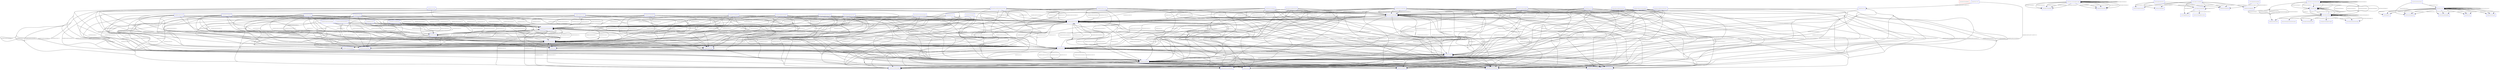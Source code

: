 digraph "DirectedGraph" {
 graph [concentrate = true];
 center=true;
 fontsize=6;
 node [ color=blue,shape="box"fontsize=6,fontcolor=black,fontname=Arial];
 edge [ color=black,fontsize=6,fontcolor=black,fontname=Arial];
"void domino/Main.main(Ljava/lang/String)"[color="red", fontsize="6", fontname="Arial"];
"boolean java/util/ArrayList.add(java/lang/Object)" -> "boolean java/util/ArrayList.add(java/lang/Object)" [label="Ljava/lang/Object java/util/ArrayList.elementData : 441" ]
"boolean java/util/ArrayList.add(java/lang/Object)" -> "boolean java/util/ArrayList.add(java/lang/Object)" [label="int java/util/ArrayList.size : 441" ]
"boolean java/util/ArrayList.add(java/lang/Object)" -> "boolean java/util/ArrayList.remove(java/lang/Object)" [label="Ljava/lang/Object java/util/ArrayList.elementData : 441" ]
"boolean java/util/ArrayList.add(java/lang/Object)" -> "boolean java/util/ArrayList.remove(java/lang/Object)" [label="int java/util/ArrayList.size : 441" ]
"boolean java/util/ArrayList.add(java/lang/Object)" -> "int java/util/ArrayList.size()" [label="int java/util/ArrayList.size : 441" ]
"boolean java/util/ArrayList.add(java/lang/Object)" -> "java/lang/Object java/util/ArrayList.elementData(int)" [label="Ljava/lang/Object java/util/ArrayList.elementData : 441" ]
"boolean java/util/ArrayList.add(java/lang/Object)" -> "java/lang/Object java/util/ArrayList.remove(int)" [label="Ljava/lang/Object java/util/ArrayList.elementData : 441" ]
"boolean java/util/ArrayList.add(java/lang/Object)" -> "java/lang/Object java/util/ArrayList.remove(int)" [label="int java/util/ArrayList.size : 441" ]
"boolean java/util/ArrayList.add(java/lang/Object)" -> "java/lang/String java/util/ArrayList.outOfBoundsMsg(int)" [label="int java/util/ArrayList.size : 441" ]
"boolean java/util/ArrayList.add(java/lang/Object)" -> "void java/util/ArrayList.clear()" [label="Ljava/lang/Object java/util/ArrayList.elementData : 441" ]
"boolean java/util/ArrayList.add(java/lang/Object)" -> "void java/util/ArrayList.clear()" [label="int java/util/ArrayList.size : 441" ]
"boolean java/util/ArrayList.add(java/lang/Object)" -> "void java/util/ArrayList.ensureCapacityInternal(int)" [label="Ljava/lang/Object java/util/ArrayList.elementData : 441" ]
"boolean java/util/ArrayList.add(java/lang/Object)" -> "void java/util/ArrayList.ensureExplicitCapacity(int)" [label="Ljava/lang/Object java/util/ArrayList.elementData : 441" ]
"boolean java/util/ArrayList.add(java/lang/Object)" -> "void java/util/ArrayList.fastRemove(int)" [label="Ljava/lang/Object java/util/ArrayList.elementData : 441" ]
"boolean java/util/ArrayList.add(java/lang/Object)" -> "void java/util/ArrayList.fastRemove(int)" [label="int java/util/ArrayList.size : 441" ]
"boolean java/util/ArrayList.add(java/lang/Object)" -> "void java/util/ArrayList.grow(int)" [label="Ljava/lang/Object java/util/ArrayList.elementData : 441" ]
"boolean java/util/ArrayList.add(java/lang/Object)" -> "void java/util/ArrayList.rangeCheck(int)" [label="int java/util/ArrayList.size : 441" ]
"boolean java/util/ArrayList.addAll(int,java/util/Collection)" -> "boolean java/util/ArrayList.add(java/lang/Object)" [label="int java/util/ArrayList.size : 595" ]
"boolean java/util/ArrayList.addAll(int,java/util/Collection)" -> "boolean java/util/ArrayList.remove(java/lang/Object)" [label="int java/util/ArrayList.size : 595" ]
"boolean java/util/ArrayList.addAll(int,java/util/Collection)" -> "int java/util/ArrayList.size()" [label="int java/util/ArrayList.size : 595" ]
"boolean java/util/ArrayList.addAll(int,java/util/Collection)" -> "java/lang/Object java/util/ArrayList.remove(int)" [label="int java/util/ArrayList.size : 595" ]
"boolean java/util/ArrayList.addAll(int,java/util/Collection)" -> "java/lang/String java/util/ArrayList.outOfBoundsMsg(int)" [label="int java/util/ArrayList.size : 595" ]
"boolean java/util/ArrayList.addAll(int,java/util/Collection)" -> "void java/util/ArrayList.clear()" [label="int java/util/ArrayList.size : 595" ]
"boolean java/util/ArrayList.addAll(int,java/util/Collection)" -> "void java/util/ArrayList.fastRemove(int)" [label="int java/util/ArrayList.size : 595" ]
"boolean java/util/ArrayList.addAll(int,java/util/Collection)" -> "void java/util/ArrayList.rangeCheck(int)" [label="int java/util/ArrayList.size : 595" ]
"boolean java/util/ArrayList.addAll(java/util/Collection)" -> "boolean java/util/ArrayList.add(java/lang/Object)" [label="int java/util/ArrayList.size : 563" ]
"boolean java/util/ArrayList.addAll(java/util/Collection)" -> "boolean java/util/ArrayList.remove(java/lang/Object)" [label="int java/util/ArrayList.size : 563" ]
"boolean java/util/ArrayList.addAll(java/util/Collection)" -> "int java/util/ArrayList.size()" [label="int java/util/ArrayList.size : 563" ]
"boolean java/util/ArrayList.addAll(java/util/Collection)" -> "java/lang/Object java/util/ArrayList.remove(int)" [label="int java/util/ArrayList.size : 563" ]
"boolean java/util/ArrayList.addAll(java/util/Collection)" -> "java/lang/String java/util/ArrayList.outOfBoundsMsg(int)" [label="int java/util/ArrayList.size : 563" ]
"boolean java/util/ArrayList.addAll(java/util/Collection)" -> "void java/util/ArrayList.clear()" [label="int java/util/ArrayList.size : 563" ]
"boolean java/util/ArrayList.addAll(java/util/Collection)" -> "void java/util/ArrayList.fastRemove(int)" [label="int java/util/ArrayList.size : 563" ]
"boolean java/util/ArrayList.addAll(java/util/Collection)" -> "void java/util/ArrayList.rangeCheck(int)" [label="int java/util/ArrayList.size : 563" ]
"boolean java/util/ArrayList.batchRemove(java/util/Collection,boolean)" -> "boolean java/util/ArrayList.add(java/lang/Object)" [label="Ljava/lang/Object java/util/ArrayList.elementData : 701" ]
"boolean java/util/ArrayList.batchRemove(java/util/Collection,boolean)" -> "boolean java/util/ArrayList.add(java/lang/Object)" [label="Ljava/lang/Object java/util/ArrayList.elementData : 714" ]
"boolean java/util/ArrayList.batchRemove(java/util/Collection,boolean)" -> "boolean java/util/ArrayList.add(java/lang/Object)" [label="int java/util/ArrayList.size : 716" ]
"boolean java/util/ArrayList.batchRemove(java/util/Collection,boolean)" -> "boolean java/util/ArrayList.remove(java/lang/Object)" [label="Ljava/lang/Object java/util/ArrayList.elementData : 701" ]
"boolean java/util/ArrayList.batchRemove(java/util/Collection,boolean)" -> "boolean java/util/ArrayList.remove(java/lang/Object)" [label="Ljava/lang/Object java/util/ArrayList.elementData : 714" ]
"boolean java/util/ArrayList.batchRemove(java/util/Collection,boolean)" -> "boolean java/util/ArrayList.remove(java/lang/Object)" [label="int java/util/ArrayList.size : 716" ]
"boolean java/util/ArrayList.batchRemove(java/util/Collection,boolean)" -> "boolean java/util/Vector.add(java/lang/Object)" [label="int java/util/AbstractList.modCount : 715" ]
"boolean java/util/ArrayList.batchRemove(java/util/Collection,boolean)" -> "int java/util/ArrayList.size()" [label="int java/util/ArrayList.size : 716" ]
"boolean java/util/ArrayList.batchRemove(java/util/Collection,boolean)" -> "java/lang/Object java/util/ArrayList.elementData(int)" [label="Ljava/lang/Object java/util/ArrayList.elementData : 701" ]
"boolean java/util/ArrayList.batchRemove(java/util/Collection,boolean)" -> "java/lang/Object java/util/ArrayList.elementData(int)" [label="Ljava/lang/Object java/util/ArrayList.elementData : 714" ]
"boolean java/util/ArrayList.batchRemove(java/util/Collection,boolean)" -> "java/lang/Object java/util/ArrayList.remove(int)" [label="Ljava/lang/Object java/util/ArrayList.elementData : 701" ]
"boolean java/util/ArrayList.batchRemove(java/util/Collection,boolean)" -> "java/lang/Object java/util/ArrayList.remove(int)" [label="Ljava/lang/Object java/util/ArrayList.elementData : 714" ]
"boolean java/util/ArrayList.batchRemove(java/util/Collection,boolean)" -> "java/lang/Object java/util/ArrayList.remove(int)" [label="int java/util/AbstractList.modCount : 715" ]
"boolean java/util/ArrayList.batchRemove(java/util/Collection,boolean)" -> "java/lang/Object java/util/ArrayList.remove(int)" [label="int java/util/ArrayList.size : 716" ]
"boolean java/util/ArrayList.batchRemove(java/util/Collection,boolean)" -> "java/lang/String java/util/ArrayList.outOfBoundsMsg(int)" [label="int java/util/ArrayList.size : 716" ]
"boolean java/util/ArrayList.batchRemove(java/util/Collection,boolean)" -> "void java/util/ArrayList.clear()" [label="Ljava/lang/Object java/util/ArrayList.elementData : 701" ]
"boolean java/util/ArrayList.batchRemove(java/util/Collection,boolean)" -> "void java/util/ArrayList.clear()" [label="Ljava/lang/Object java/util/ArrayList.elementData : 714" ]
"boolean java/util/ArrayList.batchRemove(java/util/Collection,boolean)" -> "void java/util/ArrayList.clear()" [label="int java/util/AbstractList.modCount : 715" ]
"boolean java/util/ArrayList.batchRemove(java/util/Collection,boolean)" -> "void java/util/ArrayList.clear()" [label="int java/util/ArrayList.size : 716" ]
"boolean java/util/ArrayList.batchRemove(java/util/Collection,boolean)" -> "void java/util/ArrayList.ensureCapacityInternal(int)" [label="Ljava/lang/Object java/util/ArrayList.elementData : 701" ]
"boolean java/util/ArrayList.batchRemove(java/util/Collection,boolean)" -> "void java/util/ArrayList.ensureCapacityInternal(int)" [label="Ljava/lang/Object java/util/ArrayList.elementData : 714" ]
"boolean java/util/ArrayList.batchRemove(java/util/Collection,boolean)" -> "void java/util/ArrayList.ensureExplicitCapacity(int)" [label="Ljava/lang/Object java/util/ArrayList.elementData : 701" ]
"boolean java/util/ArrayList.batchRemove(java/util/Collection,boolean)" -> "void java/util/ArrayList.ensureExplicitCapacity(int)" [label="Ljava/lang/Object java/util/ArrayList.elementData : 714" ]
"boolean java/util/ArrayList.batchRemove(java/util/Collection,boolean)" -> "void java/util/ArrayList.ensureExplicitCapacity(int)" [label="int java/util/AbstractList.modCount : 715" ]
"boolean java/util/ArrayList.batchRemove(java/util/Collection,boolean)" -> "void java/util/ArrayList.fastRemove(int)" [label="Ljava/lang/Object java/util/ArrayList.elementData : 701" ]
"boolean java/util/ArrayList.batchRemove(java/util/Collection,boolean)" -> "void java/util/ArrayList.fastRemove(int)" [label="Ljava/lang/Object java/util/ArrayList.elementData : 714" ]
"boolean java/util/ArrayList.batchRemove(java/util/Collection,boolean)" -> "void java/util/ArrayList.fastRemove(int)" [label="int java/util/AbstractList.modCount : 715" ]
"boolean java/util/ArrayList.batchRemove(java/util/Collection,boolean)" -> "void java/util/ArrayList.fastRemove(int)" [label="int java/util/ArrayList.size : 716" ]
"boolean java/util/ArrayList.batchRemove(java/util/Collection,boolean)" -> "void java/util/ArrayList.grow(int)" [label="Ljava/lang/Object java/util/ArrayList.elementData : 701" ]
"boolean java/util/ArrayList.batchRemove(java/util/Collection,boolean)" -> "void java/util/ArrayList.grow(int)" [label="Ljava/lang/Object java/util/ArrayList.elementData : 714" ]
"boolean java/util/ArrayList.batchRemove(java/util/Collection,boolean)" -> "void java/util/ArrayList.rangeCheck(int)" [label="int java/util/ArrayList.size : 716" ]
"boolean java/util/ArrayList.batchRemove(java/util/Collection,boolean)" -> "void java/util/Vector.insertElementAt(java/lang/Object,int)" [label="int java/util/AbstractList.modCount : 715" ]
"boolean java/util/Vector.add(java/lang/Object)" -> "boolean java/util/Vector.add(java/lang/Object)" [label="Ljava/lang/Object java/util/Vector.elementData : 779" ]
"boolean java/util/Vector.add(java/lang/Object)" -> "boolean java/util/Vector.add(java/lang/Object)" [label="int java/util/AbstractList.modCount : 777" ]
"boolean java/util/Vector.add(java/lang/Object)" -> "boolean java/util/Vector.add(java/lang/Object)" [label="int java/util/Vector.elementCount : 779" ]
"boolean java/util/Vector.add(java/lang/Object)" -> "int java/util/Vector.size()" [label="int java/util/Vector.elementCount : 779" ]
"boolean java/util/Vector.add(java/lang/Object)" -> "java/lang/Object java/util/ArrayList.remove(int)" [label="int java/util/AbstractList.modCount : 777" ]
"boolean java/util/Vector.add(java/lang/Object)" -> "java/lang/Object java/util/Vector.elementData(int)" [label="Ljava/lang/Object java/util/Vector.elementData : 779" ]
"boolean java/util/Vector.add(java/lang/Object)" -> "java/lang/Object java/util/Vector.get(int)" [label="int java/util/Vector.elementCount : 779" ]
"boolean java/util/Vector.add(java/lang/Object)" -> "void java/util/ArrayList.clear()" [label="int java/util/AbstractList.modCount : 777" ]
"boolean java/util/Vector.add(java/lang/Object)" -> "void java/util/ArrayList.ensureExplicitCapacity(int)" [label="int java/util/AbstractList.modCount : 777" ]
"boolean java/util/Vector.add(java/lang/Object)" -> "void java/util/ArrayList.fastRemove(int)" [label="int java/util/AbstractList.modCount : 777" ]
"boolean java/util/Vector.add(java/lang/Object)" -> "void java/util/Vector.ensureCapacityHelper(int)" [label="Ljava/lang/Object java/util/Vector.elementData : 779" ]
"boolean java/util/Vector.add(java/lang/Object)" -> "void java/util/Vector.grow(int)" [label="Ljava/lang/Object java/util/Vector.elementData : 779" ]
"boolean java/util/Vector.add(java/lang/Object)" -> "void java/util/Vector.insertElementAt(java/lang/Object,int)" [label="Ljava/lang/Object java/util/Vector.elementData : 779" ]
"boolean java/util/Vector.add(java/lang/Object)" -> "void java/util/Vector.insertElementAt(java/lang/Object,int)" [label="int java/util/AbstractList.modCount : 777" ]
"boolean java/util/Vector.add(java/lang/Object)" -> "void java/util/Vector.insertElementAt(java/lang/Object,int)" [label="int java/util/Vector.elementCount : 779" ]
"boolean java/util/Vector.addAll(int,java/util/Collection)" -> "boolean java/util/Vector.add(java/lang/Object)" [label="int java/util/AbstractList.modCount : 950" ]
"boolean java/util/Vector.addAll(int,java/util/Collection)" -> "boolean java/util/Vector.add(java/lang/Object)" [label="int java/util/Vector.elementCount : 964" ]
"boolean java/util/Vector.addAll(int,java/util/Collection)" -> "int java/util/Vector.size()" [label="int java/util/Vector.elementCount : 964" ]
"boolean java/util/Vector.addAll(int,java/util/Collection)" -> "java/lang/Object java/util/ArrayList.remove(int)" [label="int java/util/AbstractList.modCount : 950" ]
"boolean java/util/Vector.addAll(int,java/util/Collection)" -> "java/lang/Object java/util/Vector.get(int)" [label="int java/util/Vector.elementCount : 964" ]
"boolean java/util/Vector.addAll(int,java/util/Collection)" -> "void java/util/ArrayList.clear()" [label="int java/util/AbstractList.modCount : 950" ]
"boolean java/util/Vector.addAll(int,java/util/Collection)" -> "void java/util/ArrayList.ensureExplicitCapacity(int)" [label="int java/util/AbstractList.modCount : 950" ]
"boolean java/util/Vector.addAll(int,java/util/Collection)" -> "void java/util/ArrayList.fastRemove(int)" [label="int java/util/AbstractList.modCount : 950" ]
"boolean java/util/Vector.addAll(int,java/util/Collection)" -> "void java/util/Vector.insertElementAt(java/lang/Object,int)" [label="int java/util/AbstractList.modCount : 950" ]
"boolean java/util/Vector.addAll(int,java/util/Collection)" -> "void java/util/Vector.insertElementAt(java/lang/Object,int)" [label="int java/util/Vector.elementCount : 964" ]
"boolean java/util/Vector.addAll(java/util/Collection)" -> "boolean java/util/Vector.add(java/lang/Object)" [label="int java/util/AbstractList.modCount : 879" ]
"boolean java/util/Vector.addAll(java/util/Collection)" -> "boolean java/util/Vector.add(java/lang/Object)" [label="int java/util/Vector.elementCount : 884" ]
"boolean java/util/Vector.addAll(java/util/Collection)" -> "int java/util/Vector.size()" [label="int java/util/Vector.elementCount : 884" ]
"boolean java/util/Vector.addAll(java/util/Collection)" -> "java/lang/Object java/util/ArrayList.remove(int)" [label="int java/util/AbstractList.modCount : 879" ]
"boolean java/util/Vector.addAll(java/util/Collection)" -> "java/lang/Object java/util/Vector.get(int)" [label="int java/util/Vector.elementCount : 884" ]
"boolean java/util/Vector.addAll(java/util/Collection)" -> "void java/util/ArrayList.clear()" [label="int java/util/AbstractList.modCount : 879" ]
"boolean java/util/Vector.addAll(java/util/Collection)" -> "void java/util/ArrayList.ensureExplicitCapacity(int)" [label="int java/util/AbstractList.modCount : 879" ]
"boolean java/util/Vector.addAll(java/util/Collection)" -> "void java/util/ArrayList.fastRemove(int)" [label="int java/util/AbstractList.modCount : 879" ]
"boolean java/util/Vector.addAll(java/util/Collection)" -> "void java/util/Vector.insertElementAt(java/lang/Object,int)" [label="int java/util/AbstractList.modCount : 879" ]
"boolean java/util/Vector.addAll(java/util/Collection)" -> "void java/util/Vector.insertElementAt(java/lang/Object,int)" [label="int java/util/Vector.elementCount : 884" ]
"boolean java/util/Vector.removeElement(java/lang/Object)" -> "boolean java/util/Vector.add(java/lang/Object)" [label="int java/util/AbstractList.modCount : 636" ]
"boolean java/util/Vector.removeElement(java/lang/Object)" -> "java/lang/Object java/util/ArrayList.remove(int)" [label="int java/util/AbstractList.modCount : 636" ]
"boolean java/util/Vector.removeElement(java/lang/Object)" -> "void java/util/ArrayList.clear()" [label="int java/util/AbstractList.modCount : 636" ]
"boolean java/util/Vector.removeElement(java/lang/Object)" -> "void java/util/ArrayList.ensureExplicitCapacity(int)" [label="int java/util/AbstractList.modCount : 636" ]
"boolean java/util/Vector.removeElement(java/lang/Object)" -> "void java/util/ArrayList.fastRemove(int)" [label="int java/util/AbstractList.modCount : 636" ]
"boolean java/util/Vector.removeElement(java/lang/Object)" -> "void java/util/Vector.insertElementAt(java/lang/Object,int)" [label="int java/util/AbstractList.modCount : 636" ]
"java/lang/Object java/util/ArrayList.clone()" -> "boolean java/util/ArrayList.add(java/lang/Object)" [label="Ljava/lang/Object java/util/ArrayList.elementData : 334" ]
"java/lang/Object java/util/ArrayList.clone()" -> "boolean java/util/ArrayList.remove(java/lang/Object)" [label="Ljava/lang/Object java/util/ArrayList.elementData : 334" ]
"java/lang/Object java/util/ArrayList.clone()" -> "boolean java/util/Vector.add(java/lang/Object)" [label="int java/util/AbstractList.modCount : 335" ]
"java/lang/Object java/util/ArrayList.clone()" -> "java/lang/Object java/util/ArrayList.elementData(int)" [label="Ljava/lang/Object java/util/ArrayList.elementData : 334" ]
"java/lang/Object java/util/ArrayList.clone()" -> "java/lang/Object java/util/ArrayList.remove(int)" [label="Ljava/lang/Object java/util/ArrayList.elementData : 334" ]
"java/lang/Object java/util/ArrayList.clone()" -> "java/lang/Object java/util/ArrayList.remove(int)" [label="int java/util/AbstractList.modCount : 335" ]
"java/lang/Object java/util/ArrayList.clone()" -> "void java/util/ArrayList.clear()" [label="Ljava/lang/Object java/util/ArrayList.elementData : 334" ]
"java/lang/Object java/util/ArrayList.clone()" -> "void java/util/ArrayList.clear()" [label="int java/util/AbstractList.modCount : 335" ]
"java/lang/Object java/util/ArrayList.clone()" -> "void java/util/ArrayList.ensureCapacityInternal(int)" [label="Ljava/lang/Object java/util/ArrayList.elementData : 334" ]
"java/lang/Object java/util/ArrayList.clone()" -> "void java/util/ArrayList.ensureExplicitCapacity(int)" [label="Ljava/lang/Object java/util/ArrayList.elementData : 334" ]
"java/lang/Object java/util/ArrayList.clone()" -> "void java/util/ArrayList.ensureExplicitCapacity(int)" [label="int java/util/AbstractList.modCount : 335" ]
"java/lang/Object java/util/ArrayList.clone()" -> "void java/util/ArrayList.fastRemove(int)" [label="Ljava/lang/Object java/util/ArrayList.elementData : 334" ]
"java/lang/Object java/util/ArrayList.clone()" -> "void java/util/ArrayList.fastRemove(int)" [label="int java/util/AbstractList.modCount : 335" ]
"java/lang/Object java/util/ArrayList.clone()" -> "void java/util/ArrayList.grow(int)" [label="Ljava/lang/Object java/util/ArrayList.elementData : 334" ]
"java/lang/Object java/util/ArrayList.clone()" -> "void java/util/Vector.insertElementAt(java/lang/Object,int)" [label="int java/util/AbstractList.modCount : 335" ]
"java/lang/Object java/util/ArrayList.remove(int)" -> "boolean java/util/ArrayList.add(java/lang/Object)" [label="Ljava/lang/Object java/util/ArrayList.elementData : 483" ]
"java/lang/Object java/util/ArrayList.remove(int)" -> "boolean java/util/ArrayList.add(java/lang/Object)" [label="int java/util/ArrayList.size : 483" ]
"java/lang/Object java/util/ArrayList.remove(int)" -> "boolean java/util/ArrayList.remove(java/lang/Object)" [label="Ljava/lang/Object java/util/ArrayList.elementData : 483" ]
"java/lang/Object java/util/ArrayList.remove(int)" -> "boolean java/util/ArrayList.remove(java/lang/Object)" [label="int java/util/ArrayList.size : 483" ]
"java/lang/Object java/util/ArrayList.remove(int)" -> "boolean java/util/Vector.add(java/lang/Object)" [label="int java/util/AbstractList.modCount : 476" ]
"java/lang/Object java/util/ArrayList.remove(int)" -> "int java/util/ArrayList.size()" [label="int java/util/ArrayList.size : 483" ]
"java/lang/Object java/util/ArrayList.remove(int)" -> "java/lang/Object java/util/ArrayList.elementData(int)" [label="Ljava/lang/Object java/util/ArrayList.elementData : 483" ]
"java/lang/Object java/util/ArrayList.remove(int)" -> "java/lang/Object java/util/ArrayList.remove(int)" [label="Ljava/lang/Object java/util/ArrayList.elementData : 483" ]
"java/lang/Object java/util/ArrayList.remove(int)" -> "java/lang/Object java/util/ArrayList.remove(int)" [label="int java/util/AbstractList.modCount : 476" ]
"java/lang/Object java/util/ArrayList.remove(int)" -> "java/lang/Object java/util/ArrayList.remove(int)" [label="int java/util/ArrayList.size : 483" ]
"java/lang/Object java/util/ArrayList.remove(int)" -> "java/lang/String java/util/ArrayList.outOfBoundsMsg(int)" [label="int java/util/ArrayList.size : 483" ]
"java/lang/Object java/util/ArrayList.remove(int)" -> "void java/util/ArrayList.clear()" [label="Ljava/lang/Object java/util/ArrayList.elementData : 483" ]
"java/lang/Object java/util/ArrayList.remove(int)" -> "void java/util/ArrayList.clear()" [label="int java/util/AbstractList.modCount : 476" ]
"java/lang/Object java/util/ArrayList.remove(int)" -> "void java/util/ArrayList.clear()" [label="int java/util/ArrayList.size : 483" ]
"java/lang/Object java/util/ArrayList.remove(int)" -> "void java/util/ArrayList.ensureCapacityInternal(int)" [label="Ljava/lang/Object java/util/ArrayList.elementData : 483" ]
"java/lang/Object java/util/ArrayList.remove(int)" -> "void java/util/ArrayList.ensureExplicitCapacity(int)" [label="Ljava/lang/Object java/util/ArrayList.elementData : 483" ]
"java/lang/Object java/util/ArrayList.remove(int)" -> "void java/util/ArrayList.ensureExplicitCapacity(int)" [label="int java/util/AbstractList.modCount : 476" ]
"java/lang/Object java/util/ArrayList.remove(int)" -> "void java/util/ArrayList.fastRemove(int)" [label="Ljava/lang/Object java/util/ArrayList.elementData : 483" ]
"java/lang/Object java/util/ArrayList.remove(int)" -> "void java/util/ArrayList.fastRemove(int)" [label="int java/util/AbstractList.modCount : 476" ]
"java/lang/Object java/util/ArrayList.remove(int)" -> "void java/util/ArrayList.fastRemove(int)" [label="int java/util/ArrayList.size : 483" ]
"java/lang/Object java/util/ArrayList.remove(int)" -> "void java/util/ArrayList.grow(int)" [label="Ljava/lang/Object java/util/ArrayList.elementData : 483" ]
"java/lang/Object java/util/ArrayList.remove(int)" -> "void java/util/ArrayList.rangeCheck(int)" [label="int java/util/ArrayList.size : 483" ]
"java/lang/Object java/util/ArrayList.remove(int)" -> "void java/util/Vector.insertElementAt(java/lang/Object,int)" [label="int java/util/AbstractList.modCount : 476" ]
"java/lang/Object java/util/ArrayList.set(int,java/lang/Object)" -> "boolean java/util/ArrayList.add(java/lang/Object)" [label="Ljava/lang/Object java/util/ArrayList.elementData : 429" ]
"java/lang/Object java/util/ArrayList.set(int,java/lang/Object)" -> "boolean java/util/ArrayList.remove(java/lang/Object)" [label="Ljava/lang/Object java/util/ArrayList.elementData : 429" ]
"java/lang/Object java/util/ArrayList.set(int,java/lang/Object)" -> "java/lang/Object java/util/ArrayList.elementData(int)" [label="Ljava/lang/Object java/util/ArrayList.elementData : 429" ]
"java/lang/Object java/util/ArrayList.set(int,java/lang/Object)" -> "java/lang/Object java/util/ArrayList.remove(int)" [label="Ljava/lang/Object java/util/ArrayList.elementData : 429" ]
"java/lang/Object java/util/ArrayList.set(int,java/lang/Object)" -> "void java/util/ArrayList.clear()" [label="Ljava/lang/Object java/util/ArrayList.elementData : 429" ]
"java/lang/Object java/util/ArrayList.set(int,java/lang/Object)" -> "void java/util/ArrayList.ensureCapacityInternal(int)" [label="Ljava/lang/Object java/util/ArrayList.elementData : 429" ]
"java/lang/Object java/util/ArrayList.set(int,java/lang/Object)" -> "void java/util/ArrayList.ensureExplicitCapacity(int)" [label="Ljava/lang/Object java/util/ArrayList.elementData : 429" ]
"java/lang/Object java/util/ArrayList.set(int,java/lang/Object)" -> "void java/util/ArrayList.fastRemove(int)" [label="Ljava/lang/Object java/util/ArrayList.elementData : 429" ]
"java/lang/Object java/util/ArrayList.set(int,java/lang/Object)" -> "void java/util/ArrayList.grow(int)" [label="Ljava/lang/Object java/util/ArrayList.elementData : 429" ]
"java/lang/Object java/util/Vector.clone()" -> "boolean java/util/Vector.add(java/lang/Object)" [label="Ljava/lang/Object java/util/Vector.elementData : 671" ]
"java/lang/Object java/util/Vector.clone()" -> "boolean java/util/Vector.add(java/lang/Object)" [label="int java/util/AbstractList.modCount : 672" ]
"java/lang/Object java/util/Vector.clone()" -> "java/lang/Object java/util/ArrayList.remove(int)" [label="int java/util/AbstractList.modCount : 672" ]
"java/lang/Object java/util/Vector.clone()" -> "java/lang/Object java/util/Vector.elementData(int)" [label="Ljava/lang/Object java/util/Vector.elementData : 671" ]
"java/lang/Object java/util/Vector.clone()" -> "void java/util/ArrayList.clear()" [label="int java/util/AbstractList.modCount : 672" ]
"java/lang/Object java/util/Vector.clone()" -> "void java/util/ArrayList.ensureExplicitCapacity(int)" [label="int java/util/AbstractList.modCount : 672" ]
"java/lang/Object java/util/Vector.clone()" -> "void java/util/ArrayList.fastRemove(int)" [label="int java/util/AbstractList.modCount : 672" ]
"java/lang/Object java/util/Vector.clone()" -> "void java/util/Vector.ensureCapacityHelper(int)" [label="Ljava/lang/Object java/util/Vector.elementData : 671" ]
"java/lang/Object java/util/Vector.clone()" -> "void java/util/Vector.grow(int)" [label="Ljava/lang/Object java/util/Vector.elementData : 671" ]
"java/lang/Object java/util/Vector.clone()" -> "void java/util/Vector.insertElementAt(java/lang/Object,int)" [label="Ljava/lang/Object java/util/Vector.elementData : 671" ]
"java/lang/Object java/util/Vector.clone()" -> "void java/util/Vector.insertElementAt(java/lang/Object,int)" [label="int java/util/AbstractList.modCount : 672" ]
"java/lang/Object java/util/Vector.remove(int)" -> "boolean java/util/Vector.add(java/lang/Object)" [label="Ljava/lang/Object java/util/Vector.elementData : 834" ]
"java/lang/Object java/util/Vector.remove(int)" -> "boolean java/util/Vector.add(java/lang/Object)" [label="int java/util/AbstractList.modCount : 825" ]
"java/lang/Object java/util/Vector.remove(int)" -> "boolean java/util/Vector.add(java/lang/Object)" [label="int java/util/Vector.elementCount : 834" ]
"java/lang/Object java/util/Vector.remove(int)" -> "int java/util/Vector.size()" [label="int java/util/Vector.elementCount : 834" ]
"java/lang/Object java/util/Vector.remove(int)" -> "java/lang/Object java/util/ArrayList.remove(int)" [label="int java/util/AbstractList.modCount : 825" ]
"java/lang/Object java/util/Vector.remove(int)" -> "java/lang/Object java/util/Vector.elementData(int)" [label="Ljava/lang/Object java/util/Vector.elementData : 834" ]
"java/lang/Object java/util/Vector.remove(int)" -> "java/lang/Object java/util/Vector.get(int)" [label="int java/util/Vector.elementCount : 834" ]
"java/lang/Object java/util/Vector.remove(int)" -> "void java/util/ArrayList.clear()" [label="int java/util/AbstractList.modCount : 825" ]
"java/lang/Object java/util/Vector.remove(int)" -> "void java/util/ArrayList.ensureExplicitCapacity(int)" [label="int java/util/AbstractList.modCount : 825" ]
"java/lang/Object java/util/Vector.remove(int)" -> "void java/util/ArrayList.fastRemove(int)" [label="int java/util/AbstractList.modCount : 825" ]
"java/lang/Object java/util/Vector.remove(int)" -> "void java/util/Vector.ensureCapacityHelper(int)" [label="Ljava/lang/Object java/util/Vector.elementData : 834" ]
"java/lang/Object java/util/Vector.remove(int)" -> "void java/util/Vector.grow(int)" [label="Ljava/lang/Object java/util/Vector.elementData : 834" ]
"java/lang/Object java/util/Vector.remove(int)" -> "void java/util/Vector.insertElementAt(java/lang/Object,int)" [label="Ljava/lang/Object java/util/Vector.elementData : 834" ]
"java/lang/Object java/util/Vector.remove(int)" -> "void java/util/Vector.insertElementAt(java/lang/Object,int)" [label="int java/util/AbstractList.modCount : 825" ]
"java/lang/Object java/util/Vector.remove(int)" -> "void java/util/Vector.insertElementAt(java/lang/Object,int)" [label="int java/util/Vector.elementCount : 834" ]
"java/lang/Object java/util/Vector.set(int,java/lang/Object)" -> "boolean java/util/Vector.add(java/lang/Object)" [label="Ljava/lang/Object java/util/Vector.elementData : 765" ]
"java/lang/Object java/util/Vector.set(int,java/lang/Object)" -> "java/lang/Object java/util/Vector.elementData(int)" [label="Ljava/lang/Object java/util/Vector.elementData : 765" ]
"java/lang/Object java/util/Vector.set(int,java/lang/Object)" -> "void java/util/Vector.ensureCapacityHelper(int)" [label="Ljava/lang/Object java/util/Vector.elementData : 765" ]
"java/lang/Object java/util/Vector.set(int,java/lang/Object)" -> "void java/util/Vector.grow(int)" [label="Ljava/lang/Object java/util/Vector.elementData : 765" ]
"java/lang/Object java/util/Vector.set(int,java/lang/Object)" -> "void java/util/Vector.insertElementAt(java/lang/Object,int)" [label="Ljava/lang/Object java/util/Vector.elementData : 765" ]
"void domino/Dupla.<init>(domino/Jogador,domino/Jogador)" -> "Ldomino/Jogador domino/Dupla.getDupla()" [label="Ldomino/Jogador domino/Dupla.dupla : 12" ]
"void domino/Dupla.<init>(domino/Jogador,domino/Jogador)" -> "Ldomino/Jogador domino/Dupla.getDupla()" [label="Ldomino/Jogador domino/Dupla.dupla : 14" ]
"void domino/Dupla.<init>(domino/Jogador,domino/Jogador)" -> "Ldomino/Jogador domino/Dupla.getDupla()" [label="Ldomino/Jogador domino/Dupla.dupla : 15" ]
"void domino/Dupla.<init>(domino/Jogador,domino/Jogador)" -> "Ldomino/Jogador domino/Dupla.getDupla()" [label="Ldomino/Jogador domino/Dupla.dupla : 17" ]
"void domino/Dupla.<init>(domino/Jogador,domino/Jogador)" -> "Ldomino/Jogador domino/Dupla.getDupla()" [label="Ldomino/Jogador domino/Dupla.dupla : 18" ]
"void domino/Dupla.<init>(domino/Jogador,domino/Jogador)" -> "java/lang/String domino/Dupla.toString()" [label="Ldomino/Jogador domino/Dupla.dupla : 12" ]
"void domino/Dupla.<init>(domino/Jogador,domino/Jogador)" -> "java/lang/String domino/Dupla.toString()" [label="Ldomino/Jogador domino/Dupla.dupla : 14" ]
"void domino/Dupla.<init>(domino/Jogador,domino/Jogador)" -> "java/lang/String domino/Dupla.toString()" [label="Ldomino/Jogador domino/Dupla.dupla : 15" ]
"void domino/Dupla.<init>(domino/Jogador,domino/Jogador)" -> "java/lang/String domino/Dupla.toString()" [label="Ldomino/Jogador domino/Dupla.dupla : 17" ]
"void domino/Dupla.<init>(domino/Jogador,domino/Jogador)" -> "java/lang/String domino/Dupla.toString()" [label="Ldomino/Jogador domino/Dupla.dupla : 18" ]
"void domino/Dupla.<init>(domino/Jogador,domino/Jogador)" -> "void domino/Dupla.<init>(domino/Jogador,domino/Jogador)" [label="Ldomino/Jogador domino/Dupla.dupla : 12" ]
"void domino/Dupla.<init>(domino/Jogador,domino/Jogador)" -> "void domino/Dupla.<init>(domino/Jogador,domino/Jogador)" [label="Ldomino/Jogador domino/Dupla.dupla : 14" ]
"void domino/Dupla.<init>(domino/Jogador,domino/Jogador)" -> "void domino/Dupla.<init>(domino/Jogador,domino/Jogador)" [label="Ldomino/Jogador domino/Dupla.dupla : 15" ]
"void domino/Dupla.<init>(domino/Jogador,domino/Jogador)" -> "void domino/Dupla.<init>(domino/Jogador,domino/Jogador)" [label="Ldomino/Jogador domino/Dupla.dupla : 17" ]
"void domino/Dupla.<init>(domino/Jogador,domino/Jogador)" -> "void domino/Dupla.<init>(domino/Jogador,domino/Jogador)" [label="Ldomino/Jogador domino/Dupla.dupla : 18" ]
"void domino/Jogador.<init>(java/lang/String)" -> "domino/Mao domino/Jogador.getMao()" [label="domino/Mao domino/Jogador.mao : 11" ]
"void domino/Jogador.<init>(java/lang/String)" -> "domino/Peca domino/Jogador.removerPeca(int)" [label="domino/Mao domino/Jogador.mao : 11" ]
"void domino/Jogador.<init>(java/lang/String)" -> "int domino/Jogador.getMaiorCarroca()" [label="int domino/Jogador.maiorCarroca : 12" ]
"void domino/Jogador.<init>(java/lang/String)" -> "java/lang/String domino/Jogador.getNome()" [label="java/lang/String domino/Jogador.nome : 10" ]
"void domino/Jogador.<init>(java/lang/String)" -> "java/lang/String domino/Jogador.toString()" [label="domino/Mao domino/Jogador.mao : 11" ]
"void domino/Jogador.<init>(java/lang/String)" -> "java/lang/String domino/Jogador.toString()" [label="java/lang/String domino/Jogador.nome : 10" ]
"void domino/Jogador.<init>(java/lang/String)" -> "void domino/Jogador.inserirPeca(domino/Peca)" [label="domino/Mao domino/Jogador.mao : 11" ]
"void domino/Jogador.<init>(java/lang/String)" -> "void domino/Jogador.inserirPeca(domino/Peca)" [label="int domino/Jogador.maiorCarroca : 12" ]
"void domino/Jogador.inserirPeca(domino/Peca)" -> "domino/Peca domino/Jogador.getMaiorCarrocaPeca()" [label="domino/Peca domino/Jogador.maiorCarrocaPeca : 37" ]
"void domino/Jogador.inserirPeca(domino/Peca)" -> "int domino/Jogador.getMaiorCarroca()" [label="int domino/Jogador.maiorCarroca : 36" ]
"void domino/Jogador.inserirPeca(domino/Peca)" -> "void domino/Jogador.inserirPeca(domino/Peca)" [label="int domino/Jogador.maiorCarroca : 36" ]
"void domino/Jogador.setMao(domino/Mao)" -> "domino/Mao domino/Jogador.getMao()" [label="domino/Mao domino/Jogador.mao : 16" ]
"void domino/Jogador.setMao(domino/Mao)" -> "domino/Peca domino/Jogador.removerPeca(int)" [label="domino/Mao domino/Jogador.mao : 16" ]
"void domino/Jogador.setMao(domino/Mao)" -> "java/lang/String domino/Jogador.toString()" [label="domino/Mao domino/Jogador.mao : 16" ]
"void domino/Jogador.setMao(domino/Mao)" -> "void domino/Jogador.inserirPeca(domino/Peca)" [label="domino/Mao domino/Jogador.mao : 16" ]
"void domino/Jogador.setNome(java/lang/String)" -> "java/lang/String domino/Jogador.getNome()" [label="java/lang/String domino/Jogador.nome : 20" ]
"void domino/Jogador.setNome(java/lang/String)" -> "java/lang/String domino/Jogador.toString()" [label="java/lang/String domino/Jogador.nome : 20" ]
"void domino/Partida.<init>(domino/Dupla,domino/Dupla)" -> "java/lang/String domino/Partida.toString()" [label="Ldomino/Dupla domino/Partida.duplas : 51" ]
"void domino/Partida.<init>(domino/Dupla,domino/Dupla)" -> "java/lang/String domino/Partida.toString()" [label="Ldomino/Dupla domino/Partida.duplas : 55" ]
"void domino/Partida.<init>(domino/Dupla,domino/Dupla)" -> "java/lang/String domino/Partida.toString()" [label="Ldomino/Dupla domino/Partida.duplas : 56" ]
"void domino/Partida.<init>(domino/Dupla,domino/Dupla)" -> "java/lang/String domino/Partida.toString()" [label="Ldomino/Dupla domino/Partida.duplas : 59" ]
"void domino/Partida.<init>(domino/Dupla,domino/Dupla)" -> "java/lang/String domino/Partida.toString()" [label="Ldomino/Dupla domino/Partida.duplas : 60" ]
"void domino/Partida.<init>(domino/Dupla,domino/Dupla)" -> "void domino/Partida.<init>(domino/Dupla,domino/Dupla)" [label="Ldomino/Dupla domino/Partida.duplas : 51" ]
"void domino/Partida.<init>(domino/Dupla,domino/Dupla)" -> "void domino/Partida.<init>(domino/Dupla,domino/Dupla)" [label="Ldomino/Dupla domino/Partida.duplas : 55" ]
"void domino/Partida.<init>(domino/Dupla,domino/Dupla)" -> "void domino/Partida.<init>(domino/Dupla,domino/Dupla)" [label="Ldomino/Dupla domino/Partida.duplas : 56" ]
"void domino/Partida.<init>(domino/Dupla,domino/Dupla)" -> "void domino/Partida.<init>(domino/Dupla,domino/Dupla)" [label="Ldomino/Dupla domino/Partida.duplas : 59" ]
"void domino/Partida.<init>(domino/Dupla,domino/Dupla)" -> "void domino/Partida.<init>(domino/Dupla,domino/Dupla)" [label="Ldomino/Dupla domino/Partida.duplas : 60" ]
"void domino/Partida.<init>(domino/Dupla,domino/Dupla)" -> "void domino/Partida.calcNext()" [label="Ldomino/Dupla domino/Partida.duplas : 51" ]
"void domino/Partida.<init>(domino/Dupla,domino/Dupla)" -> "void domino/Partida.calcNext()" [label="Ldomino/Dupla domino/Partida.duplas : 55" ]
"void domino/Partida.<init>(domino/Dupla,domino/Dupla)" -> "void domino/Partida.calcNext()" [label="Ldomino/Dupla domino/Partida.duplas : 56" ]
"void domino/Partida.<init>(domino/Dupla,domino/Dupla)" -> "void domino/Partida.calcNext()" [label="Ldomino/Dupla domino/Partida.duplas : 59" ]
"void domino/Partida.<init>(domino/Dupla,domino/Dupla)" -> "void domino/Partida.calcNext()" [label="Ldomino/Dupla domino/Partida.duplas : 60" ]
"void domino/Partida.<init>(domino/Dupla,domino/Dupla)" -> "void domino/Partida.iniciarPartida(int)" [label="Ldomino/Dupla domino/Partida.duplas : 51" ]
"void domino/Partida.<init>(domino/Dupla,domino/Dupla)" -> "void domino/Partida.iniciarPartida(int)" [label="Ldomino/Dupla domino/Partida.duplas : 55" ]
"void domino/Partida.<init>(domino/Dupla,domino/Dupla)" -> "void domino/Partida.iniciarPartida(int)" [label="Ldomino/Dupla domino/Partida.duplas : 56" ]
"void domino/Partida.<init>(domino/Dupla,domino/Dupla)" -> "void domino/Partida.iniciarPartida(int)" [label="Ldomino/Dupla domino/Partida.duplas : 59" ]
"void domino/Partida.<init>(domino/Dupla,domino/Dupla)" -> "void domino/Partida.iniciarPartida(int)" [label="Ldomino/Dupla domino/Partida.duplas : 60" ]
"void domino/Partida.calcNext()" -> "void domino/Partida.calcNext()" [label="I domino/Partida.ij : 165" ]
"void domino/Partida.calcNext()" -> "void domino/Partida.calcNext()" [label="I domino/Partida.ij : 166" ]
"void domino/Partida.calcNext()" -> "void domino/Partida.iniciarPartida(int)" [label="I domino/Partida.ij : 165" ]
"void domino/Partida.calcNext()" -> "void domino/Partida.iniciarPartida(int)" [label="I domino/Partida.ij : 166" ]
"void domino/Partida.calcNext()" -> "void domino/Partida.iniciarPartida(int)" [label="domino/Jogador domino/Partida.proximoJogador : 167" ]
"void domino/Partida.iniciarPartida(int)" -> "boolean domino/Partida.podeColocarPeca(domino/Peca,boolean)" [label="domino/Tabuleiro domino/Partida.tabuleiro : 148" ]
"void domino/Partida.iniciarPartida(int)" -> "domino/Jogador domino/Partida.getJogadorAtual()" [label="domino/Jogador domino/Partida.jogadorAtual : 144" ]
"void domino/Partida.iniciarPartida(int)" -> "domino/Jogador domino/Partida.getJogadorAtual()" [label="domino/Jogador domino/Partida.jogadorAtual : 150" ]
"void domino/Partida.iniciarPartida(int)" -> "domino/Jogador domino/Partida.getPrimeiroJogador()" [label="domino/Jogador domino/Partida.primeiroJogador : 145" ]
"void domino/Partida.iniciarPartida(int)" -> "java/lang/String domino/Partida.toString()" [label="domino/Tabuleiro domino/Partida.tabuleiro : 148" ]
"void domino/Partida.iniciarPartida(int)" -> "void domino/Partida.calcNext()" [label="I domino/Partida.ij : 128" ]
"void domino/Partida.iniciarPartida(int)" -> "void domino/Partida.calcNext()" [label="I domino/Partida.ij : 137" ]
"void domino/Partida.iniciarPartida(int)" -> "void domino/Partida.calcNext()" [label="I domino/Partida.ij : 138" ]
"void domino/Partida.iniciarPartida(int)" -> "void domino/Partida.colocarPeca(domino/Peca,boolean)" [label="domino/Jogador domino/Partida.jogadorAtual : 144" ]
"void domino/Partida.iniciarPartida(int)" -> "void domino/Partida.colocarPeca(domino/Peca,boolean)" [label="domino/Jogador domino/Partida.jogadorAtual : 150" ]
"void domino/Partida.iniciarPartida(int)" -> "void domino/Partida.colocarPeca(domino/Peca,boolean)" [label="domino/Tabuleiro domino/Partida.tabuleiro : 148" ]
"void domino/Partida.iniciarPartida(int)" -> "void domino/Partida.iniciarPartida(int)" [label="I domino/Partida.ij : 128" ]
"void domino/Partida.iniciarPartida(int)" -> "void domino/Partida.iniciarPartida(int)" [label="I domino/Partida.ij : 137" ]
"void domino/Partida.iniciarPartida(int)" -> "void domino/Partida.iniciarPartida(int)" [label="I domino/Partida.ij : 138" ]
"void domino/Partida.iniciarPartida(int)" -> "void domino/Partida.iniciarPartida(int)" [label="domino/Jogador domino/Partida.jogadorAtual : 144" ]
"void domino/Partida.iniciarPartida(int)" -> "void domino/Partida.iniciarPartida(int)" [label="domino/Jogador domino/Partida.jogadorAtual : 150" ]
"void domino/Peca.<init>(int,int)" -> "I domino/Peca.getNumeros()" [label="I domino/Peca.numeros : 11" ]
"void domino/Peca.<init>(int,int)" -> "I domino/Peca.getNumeros()" [label="I domino/Peca.numeros : 12" ]
"void domino/Peca.<init>(int,int)" -> "I domino/Peca.getNumeros()" [label="I domino/Peca.numeros : 5" ]
"void domino/Peca.<init>(int,int)" -> "Ldomino/Peca domino/Peca.getVizinhos()" [label="Ldomino/Peca domino/Peca.vizinhos : 13" ]
"void domino/Peca.<init>(int,int)" -> "Ldomino/Peca domino/Peca.getVizinhos()" [label="Ldomino/Peca domino/Peca.vizinhos : 14" ]
"void domino/Peca.<init>(int,int)" -> "Ldomino/Peca domino/Peca.getVizinhos()" [label="Ldomino/Peca domino/Peca.vizinhos : 6" ]
"void domino/Peca.<init>(int,int)" -> "boolean domino/Peca.equals(java/lang/Object)" [label="I domino/Peca.numeros : 11" ]
"void domino/Peca.<init>(int,int)" -> "boolean domino/Peca.equals(java/lang/Object)" [label="I domino/Peca.numeros : 12" ]
"void domino/Peca.<init>(int,int)" -> "boolean domino/Peca.equals(java/lang/Object)" [label="I domino/Peca.numeros : 5" ]
"void domino/Peca.<init>(int,int)" -> "int domino/Peca.carroca()" [label="I domino/Peca.numeros : 11" ]
"void domino/Peca.<init>(int,int)" -> "int domino/Peca.carroca()" [label="I domino/Peca.numeros : 12" ]
"void domino/Peca.<init>(int,int)" -> "int domino/Peca.carroca()" [label="I domino/Peca.numeros : 5" ]
"void domino/Peca.<init>(int,int)" -> "java/lang/String domino/Peca.toString()" [label="I domino/Peca.numeros : 11" ]
"void domino/Peca.<init>(int,int)" -> "java/lang/String domino/Peca.toString()" [label="I domino/Peca.numeros : 12" ]
"void domino/Peca.<init>(int,int)" -> "java/lang/String domino/Peca.toString()" [label="I domino/Peca.numeros : 5" ]
"void domino/Peca.<init>(int,int)" -> "void domino/Peca.<init>(int,int)" [label="I domino/Peca.numeros : 11" ]
"void domino/Peca.<init>(int,int)" -> "void domino/Peca.<init>(int,int)" [label="I domino/Peca.numeros : 12" ]
"void domino/Peca.<init>(int,int)" -> "void domino/Peca.<init>(int,int)" [label="I domino/Peca.numeros : 5" ]
"void domino/Peca.<init>(int,int)" -> "void domino/Peca.<init>(int,int)" [label="Ldomino/Peca domino/Peca.vizinhos : 13" ]
"void domino/Peca.<init>(int,int)" -> "void domino/Peca.<init>(int,int)" [label="Ldomino/Peca domino/Peca.vizinhos : 14" ]
"void domino/Peca.<init>(int,int)" -> "void domino/Peca.<init>(int,int)" [label="Ldomino/Peca domino/Peca.vizinhos : 6" ]
"void domino/Peca.setVizinhos(Ldomino/Peca)" -> "Ldomino/Peca domino/Peca.getVizinhos()" [label="Ldomino/Peca domino/Peca.vizinhos : 33" ]
"void domino/Peca.setVizinhos(Ldomino/Peca)" -> "void domino/Peca.<init>(int,int)" [label="Ldomino/Peca domino/Peca.vizinhos : 33" ]
"void java/util/AbstractList.<init>()" -> "boolean java/util/Vector.add(java/lang/Object)" [label="int java/util/AbstractList.modCount : 601" ]
"void java/util/AbstractList.<init>()" -> "java/lang/Object java/util/ArrayList.remove(int)" [label="int java/util/AbstractList.modCount : 601" ]
"void java/util/AbstractList.<init>()" -> "void java/util/ArrayList.clear()" [label="int java/util/AbstractList.modCount : 601" ]
"void java/util/AbstractList.<init>()" -> "void java/util/ArrayList.ensureExplicitCapacity(int)" [label="int java/util/AbstractList.modCount : 601" ]
"void java/util/AbstractList.<init>()" -> "void java/util/ArrayList.fastRemove(int)" [label="int java/util/AbstractList.modCount : 601" ]
"void java/util/AbstractList.<init>()" -> "void java/util/Vector.insertElementAt(java/lang/Object,int)" [label="int java/util/AbstractList.modCount : 601" ]
"void java/util/ArrayList.<clinit>()" -> "void java/util/ArrayList.<init>()" [label="Ljava/lang/Object java/util/ArrayList.EMPTY_ELEMENTDATA : 115" ]
"void java/util/ArrayList.<clinit>()" -> "void java/util/ArrayList.ensureCapacityInternal(int)" [label="Ljava/lang/Object java/util/ArrayList.EMPTY_ELEMENTDATA : 115" ]
"void java/util/ArrayList.<init>()" -> "boolean java/util/ArrayList.add(java/lang/Object)" [label="Ljava/lang/Object java/util/ArrayList.elementData : 152" ]
"void java/util/ArrayList.<init>()" -> "boolean java/util/ArrayList.remove(java/lang/Object)" [label="Ljava/lang/Object java/util/ArrayList.elementData : 152" ]
"void java/util/ArrayList.<init>()" -> "java/lang/Object java/util/ArrayList.elementData(int)" [label="Ljava/lang/Object java/util/ArrayList.elementData : 152" ]
"void java/util/ArrayList.<init>()" -> "java/lang/Object java/util/ArrayList.remove(int)" [label="Ljava/lang/Object java/util/ArrayList.elementData : 152" ]
"void java/util/ArrayList.<init>()" -> "void java/util/ArrayList.clear()" [label="Ljava/lang/Object java/util/ArrayList.elementData : 152" ]
"void java/util/ArrayList.<init>()" -> "void java/util/ArrayList.ensureCapacityInternal(int)" [label="Ljava/lang/Object java/util/ArrayList.elementData : 152" ]
"void java/util/ArrayList.<init>()" -> "void java/util/ArrayList.ensureExplicitCapacity(int)" [label="Ljava/lang/Object java/util/ArrayList.elementData : 152" ]
"void java/util/ArrayList.<init>()" -> "void java/util/ArrayList.fastRemove(int)" [label="Ljava/lang/Object java/util/ArrayList.elementData : 152" ]
"void java/util/ArrayList.<init>()" -> "void java/util/ArrayList.grow(int)" [label="Ljava/lang/Object java/util/ArrayList.elementData : 152" ]
"void java/util/ArrayList.<init>(int)" -> "boolean java/util/ArrayList.add(java/lang/Object)" [label="Ljava/lang/Object java/util/ArrayList.elementData : 144" ]
"void java/util/ArrayList.<init>(int)" -> "boolean java/util/ArrayList.remove(java/lang/Object)" [label="Ljava/lang/Object java/util/ArrayList.elementData : 144" ]
"void java/util/ArrayList.<init>(int)" -> "java/lang/Object java/util/ArrayList.elementData(int)" [label="Ljava/lang/Object java/util/ArrayList.elementData : 144" ]
"void java/util/ArrayList.<init>(int)" -> "java/lang/Object java/util/ArrayList.remove(int)" [label="Ljava/lang/Object java/util/ArrayList.elementData : 144" ]
"void java/util/ArrayList.<init>(int)" -> "void java/util/ArrayList.clear()" [label="Ljava/lang/Object java/util/ArrayList.elementData : 144" ]
"void java/util/ArrayList.<init>(int)" -> "void java/util/ArrayList.ensureCapacityInternal(int)" [label="Ljava/lang/Object java/util/ArrayList.elementData : 144" ]
"void java/util/ArrayList.<init>(int)" -> "void java/util/ArrayList.ensureExplicitCapacity(int)" [label="Ljava/lang/Object java/util/ArrayList.elementData : 144" ]
"void java/util/ArrayList.<init>(int)" -> "void java/util/ArrayList.fastRemove(int)" [label="Ljava/lang/Object java/util/ArrayList.elementData : 144" ]
"void java/util/ArrayList.<init>(int)" -> "void java/util/ArrayList.grow(int)" [label="Ljava/lang/Object java/util/ArrayList.elementData : 144" ]
"void java/util/ArrayList.<init>(java/util/Collection)" -> "boolean java/util/ArrayList.add(java/lang/Object)" [label="Ljava/lang/Object java/util/ArrayList.elementData : 164" ]
"void java/util/ArrayList.<init>(java/util/Collection)" -> "boolean java/util/ArrayList.add(java/lang/Object)" [label="Ljava/lang/Object java/util/ArrayList.elementData : 168" ]
"void java/util/ArrayList.<init>(java/util/Collection)" -> "boolean java/util/ArrayList.add(java/lang/Object)" [label="int java/util/ArrayList.size : 165" ]
"void java/util/ArrayList.<init>(java/util/Collection)" -> "boolean java/util/ArrayList.remove(java/lang/Object)" [label="Ljava/lang/Object java/util/ArrayList.elementData : 164" ]
"void java/util/ArrayList.<init>(java/util/Collection)" -> "boolean java/util/ArrayList.remove(java/lang/Object)" [label="Ljava/lang/Object java/util/ArrayList.elementData : 168" ]
"void java/util/ArrayList.<init>(java/util/Collection)" -> "boolean java/util/ArrayList.remove(java/lang/Object)" [label="int java/util/ArrayList.size : 165" ]
"void java/util/ArrayList.<init>(java/util/Collection)" -> "int java/util/ArrayList.size()" [label="int java/util/ArrayList.size : 165" ]
"void java/util/ArrayList.<init>(java/util/Collection)" -> "java/lang/Object java/util/ArrayList.elementData(int)" [label="Ljava/lang/Object java/util/ArrayList.elementData : 164" ]
"void java/util/ArrayList.<init>(java/util/Collection)" -> "java/lang/Object java/util/ArrayList.elementData(int)" [label="Ljava/lang/Object java/util/ArrayList.elementData : 168" ]
"void java/util/ArrayList.<init>(java/util/Collection)" -> "java/lang/Object java/util/ArrayList.remove(int)" [label="Ljava/lang/Object java/util/ArrayList.elementData : 164" ]
"void java/util/ArrayList.<init>(java/util/Collection)" -> "java/lang/Object java/util/ArrayList.remove(int)" [label="Ljava/lang/Object java/util/ArrayList.elementData : 168" ]
"void java/util/ArrayList.<init>(java/util/Collection)" -> "java/lang/Object java/util/ArrayList.remove(int)" [label="int java/util/ArrayList.size : 165" ]
"void java/util/ArrayList.<init>(java/util/Collection)" -> "java/lang/String java/util/ArrayList.outOfBoundsMsg(int)" [label="int java/util/ArrayList.size : 165" ]
"void java/util/ArrayList.<init>(java/util/Collection)" -> "void java/util/ArrayList.clear()" [label="Ljava/lang/Object java/util/ArrayList.elementData : 164" ]
"void java/util/ArrayList.<init>(java/util/Collection)" -> "void java/util/ArrayList.clear()" [label="Ljava/lang/Object java/util/ArrayList.elementData : 168" ]
"void java/util/ArrayList.<init>(java/util/Collection)" -> "void java/util/ArrayList.clear()" [label="int java/util/ArrayList.size : 165" ]
"void java/util/ArrayList.<init>(java/util/Collection)" -> "void java/util/ArrayList.ensureCapacityInternal(int)" [label="Ljava/lang/Object java/util/ArrayList.elementData : 164" ]
"void java/util/ArrayList.<init>(java/util/Collection)" -> "void java/util/ArrayList.ensureCapacityInternal(int)" [label="Ljava/lang/Object java/util/ArrayList.elementData : 168" ]
"void java/util/ArrayList.<init>(java/util/Collection)" -> "void java/util/ArrayList.ensureExplicitCapacity(int)" [label="Ljava/lang/Object java/util/ArrayList.elementData : 164" ]
"void java/util/ArrayList.<init>(java/util/Collection)" -> "void java/util/ArrayList.ensureExplicitCapacity(int)" [label="Ljava/lang/Object java/util/ArrayList.elementData : 168" ]
"void java/util/ArrayList.<init>(java/util/Collection)" -> "void java/util/ArrayList.fastRemove(int)" [label="Ljava/lang/Object java/util/ArrayList.elementData : 164" ]
"void java/util/ArrayList.<init>(java/util/Collection)" -> "void java/util/ArrayList.fastRemove(int)" [label="Ljava/lang/Object java/util/ArrayList.elementData : 168" ]
"void java/util/ArrayList.<init>(java/util/Collection)" -> "void java/util/ArrayList.fastRemove(int)" [label="int java/util/ArrayList.size : 165" ]
"void java/util/ArrayList.<init>(java/util/Collection)" -> "void java/util/ArrayList.grow(int)" [label="Ljava/lang/Object java/util/ArrayList.elementData : 164" ]
"void java/util/ArrayList.<init>(java/util/Collection)" -> "void java/util/ArrayList.grow(int)" [label="Ljava/lang/Object java/util/ArrayList.elementData : 168" ]
"void java/util/ArrayList.<init>(java/util/Collection)" -> "void java/util/ArrayList.rangeCheck(int)" [label="int java/util/ArrayList.size : 165" ]
"void java/util/ArrayList.add(int,java/lang/Object)" -> "boolean java/util/ArrayList.add(java/lang/Object)" [label="Ljava/lang/Object java/util/ArrayList.elementData : 460" ]
"void java/util/ArrayList.add(int,java/lang/Object)" -> "boolean java/util/ArrayList.add(java/lang/Object)" [label="int java/util/ArrayList.size : 461" ]
"void java/util/ArrayList.add(int,java/lang/Object)" -> "boolean java/util/ArrayList.remove(java/lang/Object)" [label="Ljava/lang/Object java/util/ArrayList.elementData : 460" ]
"void java/util/ArrayList.add(int,java/lang/Object)" -> "boolean java/util/ArrayList.remove(java/lang/Object)" [label="int java/util/ArrayList.size : 461" ]
"void java/util/ArrayList.add(int,java/lang/Object)" -> "int java/util/ArrayList.size()" [label="int java/util/ArrayList.size : 461" ]
"void java/util/ArrayList.add(int,java/lang/Object)" -> "java/lang/Object java/util/ArrayList.elementData(int)" [label="Ljava/lang/Object java/util/ArrayList.elementData : 460" ]
"void java/util/ArrayList.add(int,java/lang/Object)" -> "java/lang/Object java/util/ArrayList.remove(int)" [label="Ljava/lang/Object java/util/ArrayList.elementData : 460" ]
"void java/util/ArrayList.add(int,java/lang/Object)" -> "java/lang/Object java/util/ArrayList.remove(int)" [label="int java/util/ArrayList.size : 461" ]
"void java/util/ArrayList.add(int,java/lang/Object)" -> "java/lang/String java/util/ArrayList.outOfBoundsMsg(int)" [label="int java/util/ArrayList.size : 461" ]
"void java/util/ArrayList.add(int,java/lang/Object)" -> "void java/util/ArrayList.clear()" [label="Ljava/lang/Object java/util/ArrayList.elementData : 460" ]
"void java/util/ArrayList.add(int,java/lang/Object)" -> "void java/util/ArrayList.clear()" [label="int java/util/ArrayList.size : 461" ]
"void java/util/ArrayList.add(int,java/lang/Object)" -> "void java/util/ArrayList.ensureCapacityInternal(int)" [label="Ljava/lang/Object java/util/ArrayList.elementData : 460" ]
"void java/util/ArrayList.add(int,java/lang/Object)" -> "void java/util/ArrayList.ensureExplicitCapacity(int)" [label="Ljava/lang/Object java/util/ArrayList.elementData : 460" ]
"void java/util/ArrayList.add(int,java/lang/Object)" -> "void java/util/ArrayList.fastRemove(int)" [label="Ljava/lang/Object java/util/ArrayList.elementData : 460" ]
"void java/util/ArrayList.add(int,java/lang/Object)" -> "void java/util/ArrayList.fastRemove(int)" [label="int java/util/ArrayList.size : 461" ]
"void java/util/ArrayList.add(int,java/lang/Object)" -> "void java/util/ArrayList.grow(int)" [label="Ljava/lang/Object java/util/ArrayList.elementData : 460" ]
"void java/util/ArrayList.add(int,java/lang/Object)" -> "void java/util/ArrayList.rangeCheck(int)" [label="int java/util/ArrayList.size : 461" ]
"void java/util/ArrayList.clear()" -> "boolean java/util/ArrayList.add(java/lang/Object)" [label="Ljava/lang/Object java/util/ArrayList.elementData : 540" ]
"void java/util/ArrayList.clear()" -> "boolean java/util/ArrayList.add(java/lang/Object)" [label="int java/util/ArrayList.size : 542" ]
"void java/util/ArrayList.clear()" -> "boolean java/util/ArrayList.remove(java/lang/Object)" [label="Ljava/lang/Object java/util/ArrayList.elementData : 540" ]
"void java/util/ArrayList.clear()" -> "boolean java/util/ArrayList.remove(java/lang/Object)" [label="int java/util/ArrayList.size : 542" ]
"void java/util/ArrayList.clear()" -> "boolean java/util/Vector.add(java/lang/Object)" [label="int java/util/AbstractList.modCount : 536" ]
"void java/util/ArrayList.clear()" -> "int java/util/ArrayList.size()" [label="int java/util/ArrayList.size : 542" ]
"void java/util/ArrayList.clear()" -> "java/lang/Object java/util/ArrayList.elementData(int)" [label="Ljava/lang/Object java/util/ArrayList.elementData : 540" ]
"void java/util/ArrayList.clear()" -> "java/lang/Object java/util/ArrayList.remove(int)" [label="Ljava/lang/Object java/util/ArrayList.elementData : 540" ]
"void java/util/ArrayList.clear()" -> "java/lang/Object java/util/ArrayList.remove(int)" [label="int java/util/AbstractList.modCount : 536" ]
"void java/util/ArrayList.clear()" -> "java/lang/Object java/util/ArrayList.remove(int)" [label="int java/util/ArrayList.size : 542" ]
"void java/util/ArrayList.clear()" -> "java/lang/String java/util/ArrayList.outOfBoundsMsg(int)" [label="int java/util/ArrayList.size : 542" ]
"void java/util/ArrayList.clear()" -> "void java/util/ArrayList.clear()" [label="Ljava/lang/Object java/util/ArrayList.elementData : 540" ]
"void java/util/ArrayList.clear()" -> "void java/util/ArrayList.clear()" [label="int java/util/AbstractList.modCount : 536" ]
"void java/util/ArrayList.clear()" -> "void java/util/ArrayList.clear()" [label="int java/util/ArrayList.size : 542" ]
"void java/util/ArrayList.clear()" -> "void java/util/ArrayList.ensureCapacityInternal(int)" [label="Ljava/lang/Object java/util/ArrayList.elementData : 540" ]
"void java/util/ArrayList.clear()" -> "void java/util/ArrayList.ensureExplicitCapacity(int)" [label="Ljava/lang/Object java/util/ArrayList.elementData : 540" ]
"void java/util/ArrayList.clear()" -> "void java/util/ArrayList.ensureExplicitCapacity(int)" [label="int java/util/AbstractList.modCount : 536" ]
"void java/util/ArrayList.clear()" -> "void java/util/ArrayList.fastRemove(int)" [label="Ljava/lang/Object java/util/ArrayList.elementData : 540" ]
"void java/util/ArrayList.clear()" -> "void java/util/ArrayList.fastRemove(int)" [label="int java/util/AbstractList.modCount : 536" ]
"void java/util/ArrayList.clear()" -> "void java/util/ArrayList.fastRemove(int)" [label="int java/util/ArrayList.size : 542" ]
"void java/util/ArrayList.clear()" -> "void java/util/ArrayList.grow(int)" [label="Ljava/lang/Object java/util/ArrayList.elementData : 540" ]
"void java/util/ArrayList.clear()" -> "void java/util/ArrayList.rangeCheck(int)" [label="int java/util/ArrayList.size : 542" ]
"void java/util/ArrayList.clear()" -> "void java/util/Vector.insertElementAt(java/lang/Object,int)" [label="int java/util/AbstractList.modCount : 536" ]
"void java/util/ArrayList.ensureExplicitCapacity(int)" -> "boolean java/util/Vector.add(java/lang/Object)" [label="int java/util/AbstractList.modCount : 212" ]
"void java/util/ArrayList.ensureExplicitCapacity(int)" -> "java/lang/Object java/util/ArrayList.remove(int)" [label="int java/util/AbstractList.modCount : 212" ]
"void java/util/ArrayList.ensureExplicitCapacity(int)" -> "void java/util/ArrayList.clear()" [label="int java/util/AbstractList.modCount : 212" ]
"void java/util/ArrayList.ensureExplicitCapacity(int)" -> "void java/util/ArrayList.ensureExplicitCapacity(int)" [label="int java/util/AbstractList.modCount : 212" ]
"void java/util/ArrayList.ensureExplicitCapacity(int)" -> "void java/util/ArrayList.fastRemove(int)" [label="int java/util/AbstractList.modCount : 212" ]
"void java/util/ArrayList.ensureExplicitCapacity(int)" -> "void java/util/Vector.insertElementAt(java/lang/Object,int)" [label="int java/util/AbstractList.modCount : 212" ]
"void java/util/ArrayList.fastRemove(int)" -> "boolean java/util/ArrayList.add(java/lang/Object)" [label="Ljava/lang/Object java/util/ArrayList.elementData : 528" ]
"void java/util/ArrayList.fastRemove(int)" -> "boolean java/util/ArrayList.add(java/lang/Object)" [label="int java/util/ArrayList.size : 528" ]
"void java/util/ArrayList.fastRemove(int)" -> "boolean java/util/ArrayList.remove(java/lang/Object)" [label="Ljava/lang/Object java/util/ArrayList.elementData : 528" ]
"void java/util/ArrayList.fastRemove(int)" -> "boolean java/util/ArrayList.remove(java/lang/Object)" [label="int java/util/ArrayList.size : 528" ]
"void java/util/ArrayList.fastRemove(int)" -> "boolean java/util/Vector.add(java/lang/Object)" [label="int java/util/AbstractList.modCount : 523" ]
"void java/util/ArrayList.fastRemove(int)" -> "int java/util/ArrayList.size()" [label="int java/util/ArrayList.size : 528" ]
"void java/util/ArrayList.fastRemove(int)" -> "java/lang/Object java/util/ArrayList.elementData(int)" [label="Ljava/lang/Object java/util/ArrayList.elementData : 528" ]
"void java/util/ArrayList.fastRemove(int)" -> "java/lang/Object java/util/ArrayList.remove(int)" [label="Ljava/lang/Object java/util/ArrayList.elementData : 528" ]
"void java/util/ArrayList.fastRemove(int)" -> "java/lang/Object java/util/ArrayList.remove(int)" [label="int java/util/AbstractList.modCount : 523" ]
"void java/util/ArrayList.fastRemove(int)" -> "java/lang/Object java/util/ArrayList.remove(int)" [label="int java/util/ArrayList.size : 528" ]
"void java/util/ArrayList.fastRemove(int)" -> "java/lang/String java/util/ArrayList.outOfBoundsMsg(int)" [label="int java/util/ArrayList.size : 528" ]
"void java/util/ArrayList.fastRemove(int)" -> "void java/util/ArrayList.clear()" [label="Ljava/lang/Object java/util/ArrayList.elementData : 528" ]
"void java/util/ArrayList.fastRemove(int)" -> "void java/util/ArrayList.clear()" [label="int java/util/AbstractList.modCount : 523" ]
"void java/util/ArrayList.fastRemove(int)" -> "void java/util/ArrayList.clear()" [label="int java/util/ArrayList.size : 528" ]
"void java/util/ArrayList.fastRemove(int)" -> "void java/util/ArrayList.ensureCapacityInternal(int)" [label="Ljava/lang/Object java/util/ArrayList.elementData : 528" ]
"void java/util/ArrayList.fastRemove(int)" -> "void java/util/ArrayList.ensureExplicitCapacity(int)" [label="Ljava/lang/Object java/util/ArrayList.elementData : 528" ]
"void java/util/ArrayList.fastRemove(int)" -> "void java/util/ArrayList.ensureExplicitCapacity(int)" [label="int java/util/AbstractList.modCount : 523" ]
"void java/util/ArrayList.fastRemove(int)" -> "void java/util/ArrayList.fastRemove(int)" [label="Ljava/lang/Object java/util/ArrayList.elementData : 528" ]
"void java/util/ArrayList.fastRemove(int)" -> "void java/util/ArrayList.fastRemove(int)" [label="int java/util/AbstractList.modCount : 523" ]
"void java/util/ArrayList.fastRemove(int)" -> "void java/util/ArrayList.fastRemove(int)" [label="int java/util/ArrayList.size : 528" ]
"void java/util/ArrayList.fastRemove(int)" -> "void java/util/ArrayList.grow(int)" [label="Ljava/lang/Object java/util/ArrayList.elementData : 528" ]
"void java/util/ArrayList.fastRemove(int)" -> "void java/util/ArrayList.rangeCheck(int)" [label="int java/util/ArrayList.size : 528" ]
"void java/util/ArrayList.fastRemove(int)" -> "void java/util/Vector.insertElementAt(java/lang/Object,int)" [label="int java/util/AbstractList.modCount : 523" ]
"void java/util/ArrayList.grow(int)" -> "boolean java/util/ArrayList.add(java/lang/Object)" [label="Ljava/lang/Object java/util/ArrayList.elementData : 242" ]
"void java/util/ArrayList.grow(int)" -> "boolean java/util/ArrayList.remove(java/lang/Object)" [label="Ljava/lang/Object java/util/ArrayList.elementData : 242" ]
"void java/util/ArrayList.grow(int)" -> "java/lang/Object java/util/ArrayList.elementData(int)" [label="Ljava/lang/Object java/util/ArrayList.elementData : 242" ]
"void java/util/ArrayList.grow(int)" -> "java/lang/Object java/util/ArrayList.remove(int)" [label="Ljava/lang/Object java/util/ArrayList.elementData : 242" ]
"void java/util/ArrayList.grow(int)" -> "void java/util/ArrayList.clear()" [label="Ljava/lang/Object java/util/ArrayList.elementData : 242" ]
"void java/util/ArrayList.grow(int)" -> "void java/util/ArrayList.ensureCapacityInternal(int)" [label="Ljava/lang/Object java/util/ArrayList.elementData : 242" ]
"void java/util/ArrayList.grow(int)" -> "void java/util/ArrayList.ensureExplicitCapacity(int)" [label="Ljava/lang/Object java/util/ArrayList.elementData : 242" ]
"void java/util/ArrayList.grow(int)" -> "void java/util/ArrayList.fastRemove(int)" [label="Ljava/lang/Object java/util/ArrayList.elementData : 242" ]
"void java/util/ArrayList.grow(int)" -> "void java/util/ArrayList.grow(int)" [label="Ljava/lang/Object java/util/ArrayList.elementData : 242" ]
"void java/util/ArrayList.readObject(java/io/ObjectInputStream)" -> "boolean java/util/ArrayList.add(java/lang/Object)" [label="Ljava/lang/Object java/util/ArrayList.elementData : 756" ]
"void java/util/ArrayList.readObject(java/io/ObjectInputStream)" -> "boolean java/util/ArrayList.add(java/lang/Object)" [label="Ljava/lang/Object java/util/ArrayList.elementData : 771" ]
"void java/util/ArrayList.readObject(java/io/ObjectInputStream)" -> "boolean java/util/ArrayList.remove(java/lang/Object)" [label="Ljava/lang/Object java/util/ArrayList.elementData : 756" ]
"void java/util/ArrayList.readObject(java/io/ObjectInputStream)" -> "boolean java/util/ArrayList.remove(java/lang/Object)" [label="Ljava/lang/Object java/util/ArrayList.elementData : 771" ]
"void java/util/ArrayList.readObject(java/io/ObjectInputStream)" -> "java/lang/Object java/util/ArrayList.elementData(int)" [label="Ljava/lang/Object java/util/ArrayList.elementData : 756" ]
"void java/util/ArrayList.readObject(java/io/ObjectInputStream)" -> "java/lang/Object java/util/ArrayList.elementData(int)" [label="Ljava/lang/Object java/util/ArrayList.elementData : 771" ]
"void java/util/ArrayList.readObject(java/io/ObjectInputStream)" -> "java/lang/Object java/util/ArrayList.remove(int)" [label="Ljava/lang/Object java/util/ArrayList.elementData : 756" ]
"void java/util/ArrayList.readObject(java/io/ObjectInputStream)" -> "java/lang/Object java/util/ArrayList.remove(int)" [label="Ljava/lang/Object java/util/ArrayList.elementData : 771" ]
"void java/util/ArrayList.readObject(java/io/ObjectInputStream)" -> "void java/util/ArrayList.clear()" [label="Ljava/lang/Object java/util/ArrayList.elementData : 756" ]
"void java/util/ArrayList.readObject(java/io/ObjectInputStream)" -> "void java/util/ArrayList.clear()" [label="Ljava/lang/Object java/util/ArrayList.elementData : 771" ]
"void java/util/ArrayList.readObject(java/io/ObjectInputStream)" -> "void java/util/ArrayList.ensureCapacityInternal(int)" [label="Ljava/lang/Object java/util/ArrayList.elementData : 756" ]
"void java/util/ArrayList.readObject(java/io/ObjectInputStream)" -> "void java/util/ArrayList.ensureCapacityInternal(int)" [label="Ljava/lang/Object java/util/ArrayList.elementData : 771" ]
"void java/util/ArrayList.readObject(java/io/ObjectInputStream)" -> "void java/util/ArrayList.ensureExplicitCapacity(int)" [label="Ljava/lang/Object java/util/ArrayList.elementData : 756" ]
"void java/util/ArrayList.readObject(java/io/ObjectInputStream)" -> "void java/util/ArrayList.ensureExplicitCapacity(int)" [label="Ljava/lang/Object java/util/ArrayList.elementData : 771" ]
"void java/util/ArrayList.readObject(java/io/ObjectInputStream)" -> "void java/util/ArrayList.fastRemove(int)" [label="Ljava/lang/Object java/util/ArrayList.elementData : 756" ]
"void java/util/ArrayList.readObject(java/io/ObjectInputStream)" -> "void java/util/ArrayList.fastRemove(int)" [label="Ljava/lang/Object java/util/ArrayList.elementData : 771" ]
"void java/util/ArrayList.readObject(java/io/ObjectInputStream)" -> "void java/util/ArrayList.grow(int)" [label="Ljava/lang/Object java/util/ArrayList.elementData : 756" ]
"void java/util/ArrayList.readObject(java/io/ObjectInputStream)" -> "void java/util/ArrayList.grow(int)" [label="Ljava/lang/Object java/util/ArrayList.elementData : 771" ]
"void java/util/ArrayList.removeRange(int,int)" -> "boolean java/util/ArrayList.add(java/lang/Object)" [label="Ljava/lang/Object java/util/ArrayList.elementData : 622" ]
"void java/util/ArrayList.removeRange(int,int)" -> "boolean java/util/ArrayList.add(java/lang/Object)" [label="int java/util/ArrayList.size : 624" ]
"void java/util/ArrayList.removeRange(int,int)" -> "boolean java/util/ArrayList.remove(java/lang/Object)" [label="Ljava/lang/Object java/util/ArrayList.elementData : 622" ]
"void java/util/ArrayList.removeRange(int,int)" -> "boolean java/util/ArrayList.remove(java/lang/Object)" [label="int java/util/ArrayList.size : 624" ]
"void java/util/ArrayList.removeRange(int,int)" -> "boolean java/util/Vector.add(java/lang/Object)" [label="int java/util/AbstractList.modCount : 614" ]
"void java/util/ArrayList.removeRange(int,int)" -> "int java/util/ArrayList.size()" [label="int java/util/ArrayList.size : 624" ]
"void java/util/ArrayList.removeRange(int,int)" -> "java/lang/Object java/util/ArrayList.elementData(int)" [label="Ljava/lang/Object java/util/ArrayList.elementData : 622" ]
"void java/util/ArrayList.removeRange(int,int)" -> "java/lang/Object java/util/ArrayList.remove(int)" [label="Ljava/lang/Object java/util/ArrayList.elementData : 622" ]
"void java/util/ArrayList.removeRange(int,int)" -> "java/lang/Object java/util/ArrayList.remove(int)" [label="int java/util/AbstractList.modCount : 614" ]
"void java/util/ArrayList.removeRange(int,int)" -> "java/lang/Object java/util/ArrayList.remove(int)" [label="int java/util/ArrayList.size : 624" ]
"void java/util/ArrayList.removeRange(int,int)" -> "java/lang/String java/util/ArrayList.outOfBoundsMsg(int)" [label="int java/util/ArrayList.size : 624" ]
"void java/util/ArrayList.removeRange(int,int)" -> "void java/util/ArrayList.clear()" [label="Ljava/lang/Object java/util/ArrayList.elementData : 622" ]
"void java/util/ArrayList.removeRange(int,int)" -> "void java/util/ArrayList.clear()" [label="int java/util/AbstractList.modCount : 614" ]
"void java/util/ArrayList.removeRange(int,int)" -> "void java/util/ArrayList.clear()" [label="int java/util/ArrayList.size : 624" ]
"void java/util/ArrayList.removeRange(int,int)" -> "void java/util/ArrayList.ensureCapacityInternal(int)" [label="Ljava/lang/Object java/util/ArrayList.elementData : 622" ]
"void java/util/ArrayList.removeRange(int,int)" -> "void java/util/ArrayList.ensureExplicitCapacity(int)" [label="Ljava/lang/Object java/util/ArrayList.elementData : 622" ]
"void java/util/ArrayList.removeRange(int,int)" -> "void java/util/ArrayList.ensureExplicitCapacity(int)" [label="int java/util/AbstractList.modCount : 614" ]
"void java/util/ArrayList.removeRange(int,int)" -> "void java/util/ArrayList.fastRemove(int)" [label="Ljava/lang/Object java/util/ArrayList.elementData : 622" ]
"void java/util/ArrayList.removeRange(int,int)" -> "void java/util/ArrayList.fastRemove(int)" [label="int java/util/AbstractList.modCount : 614" ]
"void java/util/ArrayList.removeRange(int,int)" -> "void java/util/ArrayList.fastRemove(int)" [label="int java/util/ArrayList.size : 624" ]
"void java/util/ArrayList.removeRange(int,int)" -> "void java/util/ArrayList.grow(int)" [label="Ljava/lang/Object java/util/ArrayList.elementData : 622" ]
"void java/util/ArrayList.removeRange(int,int)" -> "void java/util/ArrayList.rangeCheck(int)" [label="int java/util/ArrayList.size : 624" ]
"void java/util/ArrayList.removeRange(int,int)" -> "void java/util/Vector.insertElementAt(java/lang/Object,int)" [label="int java/util/AbstractList.modCount : 614" ]
"void java/util/ArrayList.trimToSize()" -> "boolean java/util/ArrayList.add(java/lang/Object)" [label="Ljava/lang/Object java/util/ArrayList.elementData : 179" ]
"void java/util/ArrayList.trimToSize()" -> "boolean java/util/ArrayList.remove(java/lang/Object)" [label="Ljava/lang/Object java/util/ArrayList.elementData : 179" ]
"void java/util/ArrayList.trimToSize()" -> "boolean java/util/Vector.add(java/lang/Object)" [label="int java/util/AbstractList.modCount : 177" ]
"void java/util/ArrayList.trimToSize()" -> "java/lang/Object java/util/ArrayList.elementData(int)" [label="Ljava/lang/Object java/util/ArrayList.elementData : 179" ]
"void java/util/ArrayList.trimToSize()" -> "java/lang/Object java/util/ArrayList.remove(int)" [label="Ljava/lang/Object java/util/ArrayList.elementData : 179" ]
"void java/util/ArrayList.trimToSize()" -> "java/lang/Object java/util/ArrayList.remove(int)" [label="int java/util/AbstractList.modCount : 177" ]
"void java/util/ArrayList.trimToSize()" -> "void java/util/ArrayList.clear()" [label="Ljava/lang/Object java/util/ArrayList.elementData : 179" ]
"void java/util/ArrayList.trimToSize()" -> "void java/util/ArrayList.clear()" [label="int java/util/AbstractList.modCount : 177" ]
"void java/util/ArrayList.trimToSize()" -> "void java/util/ArrayList.ensureCapacityInternal(int)" [label="Ljava/lang/Object java/util/ArrayList.elementData : 179" ]
"void java/util/ArrayList.trimToSize()" -> "void java/util/ArrayList.ensureExplicitCapacity(int)" [label="Ljava/lang/Object java/util/ArrayList.elementData : 179" ]
"void java/util/ArrayList.trimToSize()" -> "void java/util/ArrayList.ensureExplicitCapacity(int)" [label="int java/util/AbstractList.modCount : 177" ]
"void java/util/ArrayList.trimToSize()" -> "void java/util/ArrayList.fastRemove(int)" [label="Ljava/lang/Object java/util/ArrayList.elementData : 179" ]
"void java/util/ArrayList.trimToSize()" -> "void java/util/ArrayList.fastRemove(int)" [label="int java/util/AbstractList.modCount : 177" ]
"void java/util/ArrayList.trimToSize()" -> "void java/util/ArrayList.grow(int)" [label="Ljava/lang/Object java/util/ArrayList.elementData : 179" ]
"void java/util/ArrayList.trimToSize()" -> "void java/util/Vector.insertElementAt(java/lang/Object,int)" [label="int java/util/AbstractList.modCount : 177" ]
"void java/util/Vector.<init>(int,int)" -> "boolean java/util/Vector.add(java/lang/Object)" [label="Ljava/lang/Object java/util/Vector.elementData : 131" ]
"void java/util/Vector.<init>(int,int)" -> "java/lang/Object java/util/Vector.elementData(int)" [label="Ljava/lang/Object java/util/Vector.elementData : 131" ]
"void java/util/Vector.<init>(int,int)" -> "void java/util/Vector.ensureCapacityHelper(int)" [label="Ljava/lang/Object java/util/Vector.elementData : 131" ]
"void java/util/Vector.<init>(int,int)" -> "void java/util/Vector.grow(int)" [label="Ljava/lang/Object java/util/Vector.elementData : 131" ]
"void java/util/Vector.<init>(int,int)" -> "void java/util/Vector.grow(int)" [label="int java/util/Vector.capacityIncrement : 132" ]
"void java/util/Vector.<init>(int,int)" -> "void java/util/Vector.insertElementAt(java/lang/Object,int)" [label="Ljava/lang/Object java/util/Vector.elementData : 131" ]
"void java/util/Vector.<init>(java/util/Collection)" -> "boolean java/util/Vector.add(java/lang/Object)" [label="Ljava/lang/Object java/util/Vector.elementData : 167" ]
"void java/util/Vector.<init>(java/util/Collection)" -> "boolean java/util/Vector.add(java/lang/Object)" [label="Ljava/lang/Object java/util/Vector.elementData : 171" ]
"void java/util/Vector.<init>(java/util/Collection)" -> "boolean java/util/Vector.add(java/lang/Object)" [label="int java/util/Vector.elementCount : 168" ]
"void java/util/Vector.<init>(java/util/Collection)" -> "int java/util/Vector.size()" [label="int java/util/Vector.elementCount : 168" ]
"void java/util/Vector.<init>(java/util/Collection)" -> "java/lang/Object java/util/Vector.elementData(int)" [label="Ljava/lang/Object java/util/Vector.elementData : 167" ]
"void java/util/Vector.<init>(java/util/Collection)" -> "java/lang/Object java/util/Vector.elementData(int)" [label="Ljava/lang/Object java/util/Vector.elementData : 171" ]
"void java/util/Vector.<init>(java/util/Collection)" -> "java/lang/Object java/util/Vector.get(int)" [label="int java/util/Vector.elementCount : 168" ]
"void java/util/Vector.<init>(java/util/Collection)" -> "void java/util/Vector.ensureCapacityHelper(int)" [label="Ljava/lang/Object java/util/Vector.elementData : 167" ]
"void java/util/Vector.<init>(java/util/Collection)" -> "void java/util/Vector.ensureCapacityHelper(int)" [label="Ljava/lang/Object java/util/Vector.elementData : 171" ]
"void java/util/Vector.<init>(java/util/Collection)" -> "void java/util/Vector.grow(int)" [label="Ljava/lang/Object java/util/Vector.elementData : 167" ]
"void java/util/Vector.<init>(java/util/Collection)" -> "void java/util/Vector.grow(int)" [label="Ljava/lang/Object java/util/Vector.elementData : 171" ]
"void java/util/Vector.<init>(java/util/Collection)" -> "void java/util/Vector.insertElementAt(java/lang/Object,int)" [label="Ljava/lang/Object java/util/Vector.elementData : 167" ]
"void java/util/Vector.<init>(java/util/Collection)" -> "void java/util/Vector.insertElementAt(java/lang/Object,int)" [label="Ljava/lang/Object java/util/Vector.elementData : 171" ]
"void java/util/Vector.<init>(java/util/Collection)" -> "void java/util/Vector.insertElementAt(java/lang/Object,int)" [label="int java/util/Vector.elementCount : 168" ]
"void java/util/Vector.addElement(java/lang/Object)" -> "boolean java/util/Vector.add(java/lang/Object)" [label="Ljava/lang/Object java/util/Vector.elementData : 617" ]
"void java/util/Vector.addElement(java/lang/Object)" -> "boolean java/util/Vector.add(java/lang/Object)" [label="int java/util/AbstractList.modCount : 615" ]
"void java/util/Vector.addElement(java/lang/Object)" -> "boolean java/util/Vector.add(java/lang/Object)" [label="int java/util/Vector.elementCount : 617" ]
"void java/util/Vector.addElement(java/lang/Object)" -> "int java/util/Vector.size()" [label="int java/util/Vector.elementCount : 617" ]
"void java/util/Vector.addElement(java/lang/Object)" -> "java/lang/Object java/util/ArrayList.remove(int)" [label="int java/util/AbstractList.modCount : 615" ]
"void java/util/Vector.addElement(java/lang/Object)" -> "java/lang/Object java/util/Vector.elementData(int)" [label="Ljava/lang/Object java/util/Vector.elementData : 617" ]
"void java/util/Vector.addElement(java/lang/Object)" -> "java/lang/Object java/util/Vector.get(int)" [label="int java/util/Vector.elementCount : 617" ]
"void java/util/Vector.addElement(java/lang/Object)" -> "void java/util/ArrayList.clear()" [label="int java/util/AbstractList.modCount : 615" ]
"void java/util/Vector.addElement(java/lang/Object)" -> "void java/util/ArrayList.ensureExplicitCapacity(int)" [label="int java/util/AbstractList.modCount : 615" ]
"void java/util/Vector.addElement(java/lang/Object)" -> "void java/util/ArrayList.fastRemove(int)" [label="int java/util/AbstractList.modCount : 615" ]
"void java/util/Vector.addElement(java/lang/Object)" -> "void java/util/Vector.ensureCapacityHelper(int)" [label="Ljava/lang/Object java/util/Vector.elementData : 617" ]
"void java/util/Vector.addElement(java/lang/Object)" -> "void java/util/Vector.grow(int)" [label="Ljava/lang/Object java/util/Vector.elementData : 617" ]
"void java/util/Vector.addElement(java/lang/Object)" -> "void java/util/Vector.insertElementAt(java/lang/Object,int)" [label="Ljava/lang/Object java/util/Vector.elementData : 617" ]
"void java/util/Vector.addElement(java/lang/Object)" -> "void java/util/Vector.insertElementAt(java/lang/Object,int)" [label="int java/util/AbstractList.modCount : 615" ]
"void java/util/Vector.addElement(java/lang/Object)" -> "void java/util/Vector.insertElementAt(java/lang/Object,int)" [label="int java/util/Vector.elementCount : 617" ]
"void java/util/Vector.ensureCapacity(int)" -> "boolean java/util/Vector.add(java/lang/Object)" [label="int java/util/AbstractList.modCount : 226" ]
"void java/util/Vector.ensureCapacity(int)" -> "java/lang/Object java/util/ArrayList.remove(int)" [label="int java/util/AbstractList.modCount : 226" ]
"void java/util/Vector.ensureCapacity(int)" -> "void java/util/ArrayList.clear()" [label="int java/util/AbstractList.modCount : 226" ]
"void java/util/Vector.ensureCapacity(int)" -> "void java/util/ArrayList.ensureExplicitCapacity(int)" [label="int java/util/AbstractList.modCount : 226" ]
"void java/util/Vector.ensureCapacity(int)" -> "void java/util/ArrayList.fastRemove(int)" [label="int java/util/AbstractList.modCount : 226" ]
"void java/util/Vector.ensureCapacity(int)" -> "void java/util/Vector.insertElementAt(java/lang/Object,int)" [label="int java/util/AbstractList.modCount : 226" ]
"void java/util/Vector.grow(int)" -> "boolean java/util/Vector.add(java/lang/Object)" [label="Ljava/lang/Object java/util/Vector.elementData : 262" ]
"void java/util/Vector.grow(int)" -> "java/lang/Object java/util/Vector.elementData(int)" [label="Ljava/lang/Object java/util/Vector.elementData : 262" ]
"void java/util/Vector.grow(int)" -> "void java/util/Vector.ensureCapacityHelper(int)" [label="Ljava/lang/Object java/util/Vector.elementData : 262" ]
"void java/util/Vector.grow(int)" -> "void java/util/Vector.grow(int)" [label="Ljava/lang/Object java/util/Vector.elementData : 262" ]
"void java/util/Vector.grow(int)" -> "void java/util/Vector.insertElementAt(java/lang/Object,int)" [label="Ljava/lang/Object java/util/Vector.elementData : 262" ]
"void java/util/Vector.insertElementAt(java/lang/Object,int)" -> "boolean java/util/Vector.add(java/lang/Object)" [label="Ljava/lang/Object java/util/Vector.elementData : 599" ]
"void java/util/Vector.insertElementAt(java/lang/Object,int)" -> "boolean java/util/Vector.add(java/lang/Object)" [label="int java/util/AbstractList.modCount : 592" ]
"void java/util/Vector.insertElementAt(java/lang/Object,int)" -> "boolean java/util/Vector.add(java/lang/Object)" [label="int java/util/Vector.elementCount : 600" ]
"void java/util/Vector.insertElementAt(java/lang/Object,int)" -> "int java/util/Vector.size()" [label="int java/util/Vector.elementCount : 600" ]
"void java/util/Vector.insertElementAt(java/lang/Object,int)" -> "java/lang/Object java/util/ArrayList.remove(int)" [label="int java/util/AbstractList.modCount : 592" ]
"void java/util/Vector.insertElementAt(java/lang/Object,int)" -> "java/lang/Object java/util/Vector.elementData(int)" [label="Ljava/lang/Object java/util/Vector.elementData : 599" ]
"void java/util/Vector.insertElementAt(java/lang/Object,int)" -> "java/lang/Object java/util/Vector.get(int)" [label="int java/util/Vector.elementCount : 600" ]
"void java/util/Vector.insertElementAt(java/lang/Object,int)" -> "void java/util/ArrayList.clear()" [label="int java/util/AbstractList.modCount : 592" ]
"void java/util/Vector.insertElementAt(java/lang/Object,int)" -> "void java/util/ArrayList.ensureExplicitCapacity(int)" [label="int java/util/AbstractList.modCount : 592" ]
"void java/util/Vector.insertElementAt(java/lang/Object,int)" -> "void java/util/ArrayList.fastRemove(int)" [label="int java/util/AbstractList.modCount : 592" ]
"void java/util/Vector.insertElementAt(java/lang/Object,int)" -> "void java/util/Vector.ensureCapacityHelper(int)" [label="Ljava/lang/Object java/util/Vector.elementData : 599" ]
"void java/util/Vector.insertElementAt(java/lang/Object,int)" -> "void java/util/Vector.grow(int)" [label="Ljava/lang/Object java/util/Vector.elementData : 599" ]
"void java/util/Vector.insertElementAt(java/lang/Object,int)" -> "void java/util/Vector.insertElementAt(java/lang/Object,int)" [label="Ljava/lang/Object java/util/Vector.elementData : 599" ]
"void java/util/Vector.insertElementAt(java/lang/Object,int)" -> "void java/util/Vector.insertElementAt(java/lang/Object,int)" [label="int java/util/AbstractList.modCount : 592" ]
"void java/util/Vector.insertElementAt(java/lang/Object,int)" -> "void java/util/Vector.insertElementAt(java/lang/Object,int)" [label="int java/util/Vector.elementCount : 600" ]
"void java/util/Vector.removeAllElements()" -> "boolean java/util/Vector.add(java/lang/Object)" [label="Ljava/lang/Object java/util/Vector.elementData : 655" ]
"void java/util/Vector.removeAllElements()" -> "boolean java/util/Vector.add(java/lang/Object)" [label="int java/util/AbstractList.modCount : 652" ]
"void java/util/Vector.removeAllElements()" -> "boolean java/util/Vector.add(java/lang/Object)" [label="int java/util/Vector.elementCount : 657" ]
"void java/util/Vector.removeAllElements()" -> "int java/util/Vector.size()" [label="int java/util/Vector.elementCount : 657" ]
"void java/util/Vector.removeAllElements()" -> "java/lang/Object java/util/ArrayList.remove(int)" [label="int java/util/AbstractList.modCount : 652" ]
"void java/util/Vector.removeAllElements()" -> "java/lang/Object java/util/Vector.elementData(int)" [label="Ljava/lang/Object java/util/Vector.elementData : 655" ]
"void java/util/Vector.removeAllElements()" -> "java/lang/Object java/util/Vector.get(int)" [label="int java/util/Vector.elementCount : 657" ]
"void java/util/Vector.removeAllElements()" -> "void java/util/ArrayList.clear()" [label="int java/util/AbstractList.modCount : 652" ]
"void java/util/Vector.removeAllElements()" -> "void java/util/ArrayList.ensureExplicitCapacity(int)" [label="int java/util/AbstractList.modCount : 652" ]
"void java/util/Vector.removeAllElements()" -> "void java/util/ArrayList.fastRemove(int)" [label="int java/util/AbstractList.modCount : 652" ]
"void java/util/Vector.removeAllElements()" -> "void java/util/Vector.ensureCapacityHelper(int)" [label="Ljava/lang/Object java/util/Vector.elementData : 655" ]
"void java/util/Vector.removeAllElements()" -> "void java/util/Vector.grow(int)" [label="Ljava/lang/Object java/util/Vector.elementData : 655" ]
"void java/util/Vector.removeAllElements()" -> "void java/util/Vector.insertElementAt(java/lang/Object,int)" [label="Ljava/lang/Object java/util/Vector.elementData : 655" ]
"void java/util/Vector.removeAllElements()" -> "void java/util/Vector.insertElementAt(java/lang/Object,int)" [label="int java/util/AbstractList.modCount : 652" ]
"void java/util/Vector.removeAllElements()" -> "void java/util/Vector.insertElementAt(java/lang/Object,int)" [label="int java/util/Vector.elementCount : 657" ]
"void java/util/Vector.removeElementAt(int)" -> "boolean java/util/Vector.add(java/lang/Object)" [label="Ljava/lang/Object java/util/Vector.elementData : 565" ]
"void java/util/Vector.removeElementAt(int)" -> "boolean java/util/Vector.add(java/lang/Object)" [label="int java/util/AbstractList.modCount : 552" ]
"void java/util/Vector.removeElementAt(int)" -> "boolean java/util/Vector.add(java/lang/Object)" [label="int java/util/Vector.elementCount : 564" ]
"void java/util/Vector.removeElementAt(int)" -> "int java/util/Vector.size()" [label="int java/util/Vector.elementCount : 564" ]
"void java/util/Vector.removeElementAt(int)" -> "java/lang/Object java/util/ArrayList.remove(int)" [label="int java/util/AbstractList.modCount : 552" ]
"void java/util/Vector.removeElementAt(int)" -> "java/lang/Object java/util/Vector.elementData(int)" [label="Ljava/lang/Object java/util/Vector.elementData : 565" ]
"void java/util/Vector.removeElementAt(int)" -> "java/lang/Object java/util/Vector.get(int)" [label="int java/util/Vector.elementCount : 564" ]
"void java/util/Vector.removeElementAt(int)" -> "void java/util/ArrayList.clear()" [label="int java/util/AbstractList.modCount : 552" ]
"void java/util/Vector.removeElementAt(int)" -> "void java/util/ArrayList.ensureExplicitCapacity(int)" [label="int java/util/AbstractList.modCount : 552" ]
"void java/util/Vector.removeElementAt(int)" -> "void java/util/ArrayList.fastRemove(int)" [label="int java/util/AbstractList.modCount : 552" ]
"void java/util/Vector.removeElementAt(int)" -> "void java/util/Vector.ensureCapacityHelper(int)" [label="Ljava/lang/Object java/util/Vector.elementData : 565" ]
"void java/util/Vector.removeElementAt(int)" -> "void java/util/Vector.grow(int)" [label="Ljava/lang/Object java/util/Vector.elementData : 565" ]
"void java/util/Vector.removeElementAt(int)" -> "void java/util/Vector.insertElementAt(java/lang/Object,int)" [label="Ljava/lang/Object java/util/Vector.elementData : 565" ]
"void java/util/Vector.removeElementAt(int)" -> "void java/util/Vector.insertElementAt(java/lang/Object,int)" [label="int java/util/AbstractList.modCount : 552" ]
"void java/util/Vector.removeElementAt(int)" -> "void java/util/Vector.insertElementAt(java/lang/Object,int)" [label="int java/util/Vector.elementCount : 564" ]
"void java/util/Vector.removeRange(int,int)" -> "boolean java/util/Vector.add(java/lang/Object)" [label="Ljava/lang/Object java/util/Vector.elementData : 1054" ]
"void java/util/Vector.removeRange(int,int)" -> "boolean java/util/Vector.add(java/lang/Object)" [label="int java/util/AbstractList.modCount : 1046" ]
"void java/util/Vector.removeRange(int,int)" -> "boolean java/util/Vector.add(java/lang/Object)" [label="int java/util/Vector.elementCount : 1054" ]
"void java/util/Vector.removeRange(int,int)" -> "int java/util/Vector.size()" [label="int java/util/Vector.elementCount : 1054" ]
"void java/util/Vector.removeRange(int,int)" -> "java/lang/Object java/util/ArrayList.remove(int)" [label="int java/util/AbstractList.modCount : 1046" ]
"void java/util/Vector.removeRange(int,int)" -> "java/lang/Object java/util/Vector.elementData(int)" [label="Ljava/lang/Object java/util/Vector.elementData : 1054" ]
"void java/util/Vector.removeRange(int,int)" -> "java/lang/Object java/util/Vector.get(int)" [label="int java/util/Vector.elementCount : 1054" ]
"void java/util/Vector.removeRange(int,int)" -> "void java/util/ArrayList.clear()" [label="int java/util/AbstractList.modCount : 1046" ]
"void java/util/Vector.removeRange(int,int)" -> "void java/util/ArrayList.ensureExplicitCapacity(int)" [label="int java/util/AbstractList.modCount : 1046" ]
"void java/util/Vector.removeRange(int,int)" -> "void java/util/ArrayList.fastRemove(int)" [label="int java/util/AbstractList.modCount : 1046" ]
"void java/util/Vector.removeRange(int,int)" -> "void java/util/Vector.ensureCapacityHelper(int)" [label="Ljava/lang/Object java/util/Vector.elementData : 1054" ]
"void java/util/Vector.removeRange(int,int)" -> "void java/util/Vector.grow(int)" [label="Ljava/lang/Object java/util/Vector.elementData : 1054" ]
"void java/util/Vector.removeRange(int,int)" -> "void java/util/Vector.insertElementAt(java/lang/Object,int)" [label="Ljava/lang/Object java/util/Vector.elementData : 1054" ]
"void java/util/Vector.removeRange(int,int)" -> "void java/util/Vector.insertElementAt(java/lang/Object,int)" [label="int java/util/AbstractList.modCount : 1046" ]
"void java/util/Vector.removeRange(int,int)" -> "void java/util/Vector.insertElementAt(java/lang/Object,int)" [label="int java/util/Vector.elementCount : 1054" ]
"void java/util/Vector.setElementAt(java/lang/Object,int)" -> "boolean java/util/Vector.add(java/lang/Object)" [label="Ljava/lang/Object java/util/Vector.elementData : 529" ]
"void java/util/Vector.setElementAt(java/lang/Object,int)" -> "java/lang/Object java/util/Vector.elementData(int)" [label="Ljava/lang/Object java/util/Vector.elementData : 529" ]
"void java/util/Vector.setElementAt(java/lang/Object,int)" -> "void java/util/Vector.ensureCapacityHelper(int)" [label="Ljava/lang/Object java/util/Vector.elementData : 529" ]
"void java/util/Vector.setElementAt(java/lang/Object,int)" -> "void java/util/Vector.grow(int)" [label="Ljava/lang/Object java/util/Vector.elementData : 529" ]
"void java/util/Vector.setElementAt(java/lang/Object,int)" -> "void java/util/Vector.insertElementAt(java/lang/Object,int)" [label="Ljava/lang/Object java/util/Vector.elementData : 529" ]
"void java/util/Vector.setSize(int)" -> "boolean java/util/Vector.add(java/lang/Object)" [label="Ljava/lang/Object java/util/Vector.elementData : 288" ]
"void java/util/Vector.setSize(int)" -> "boolean java/util/Vector.add(java/lang/Object)" [label="int java/util/AbstractList.modCount : 283" ]
"void java/util/Vector.setSize(int)" -> "boolean java/util/Vector.add(java/lang/Object)" [label="int java/util/Vector.elementCount : 291" ]
"void java/util/Vector.setSize(int)" -> "int java/util/Vector.size()" [label="int java/util/Vector.elementCount : 291" ]
"void java/util/Vector.setSize(int)" -> "java/lang/Object java/util/ArrayList.remove(int)" [label="int java/util/AbstractList.modCount : 283" ]
"void java/util/Vector.setSize(int)" -> "java/lang/Object java/util/Vector.elementData(int)" [label="Ljava/lang/Object java/util/Vector.elementData : 288" ]
"void java/util/Vector.setSize(int)" -> "java/lang/Object java/util/Vector.get(int)" [label="int java/util/Vector.elementCount : 291" ]
"void java/util/Vector.setSize(int)" -> "void java/util/ArrayList.clear()" [label="int java/util/AbstractList.modCount : 283" ]
"void java/util/Vector.setSize(int)" -> "void java/util/ArrayList.ensureExplicitCapacity(int)" [label="int java/util/AbstractList.modCount : 283" ]
"void java/util/Vector.setSize(int)" -> "void java/util/ArrayList.fastRemove(int)" [label="int java/util/AbstractList.modCount : 283" ]
"void java/util/Vector.setSize(int)" -> "void java/util/Vector.ensureCapacityHelper(int)" [label="Ljava/lang/Object java/util/Vector.elementData : 288" ]
"void java/util/Vector.setSize(int)" -> "void java/util/Vector.grow(int)" [label="Ljava/lang/Object java/util/Vector.elementData : 288" ]
"void java/util/Vector.setSize(int)" -> "void java/util/Vector.insertElementAt(java/lang/Object,int)" [label="Ljava/lang/Object java/util/Vector.elementData : 288" ]
"void java/util/Vector.setSize(int)" -> "void java/util/Vector.insertElementAt(java/lang/Object,int)" [label="int java/util/AbstractList.modCount : 283" ]
"void java/util/Vector.setSize(int)" -> "void java/util/Vector.insertElementAt(java/lang/Object,int)" [label="int java/util/Vector.elementCount : 291" ]
"void java/util/Vector.trimToSize()" -> "boolean java/util/Vector.add(java/lang/Object)" [label="Ljava/lang/Object java/util/Vector.elementData : 203" ]
"void java/util/Vector.trimToSize()" -> "boolean java/util/Vector.add(java/lang/Object)" [label="int java/util/AbstractList.modCount : 200" ]
"void java/util/Vector.trimToSize()" -> "java/lang/Object java/util/ArrayList.remove(int)" [label="int java/util/AbstractList.modCount : 200" ]
"void java/util/Vector.trimToSize()" -> "java/lang/Object java/util/Vector.elementData(int)" [label="Ljava/lang/Object java/util/Vector.elementData : 203" ]
"void java/util/Vector.trimToSize()" -> "void java/util/ArrayList.clear()" [label="int java/util/AbstractList.modCount : 200" ]
"void java/util/Vector.trimToSize()" -> "void java/util/ArrayList.ensureExplicitCapacity(int)" [label="int java/util/AbstractList.modCount : 200" ]
"void java/util/Vector.trimToSize()" -> "void java/util/ArrayList.fastRemove(int)" [label="int java/util/AbstractList.modCount : 200" ]
"void java/util/Vector.trimToSize()" -> "void java/util/Vector.ensureCapacityHelper(int)" [label="Ljava/lang/Object java/util/Vector.elementData : 203" ]
"void java/util/Vector.trimToSize()" -> "void java/util/Vector.grow(int)" [label="Ljava/lang/Object java/util/Vector.elementData : 203" ]
"void java/util/Vector.trimToSize()" -> "void java/util/Vector.insertElementAt(java/lang/Object,int)" [label="Ljava/lang/Object java/util/Vector.elementData : 203" ]
"void java/util/Vector.trimToSize()" -> "void java/util/Vector.insertElementAt(java/lang/Object,int)" [label="int java/util/AbstractList.modCount : 200" ]
}

